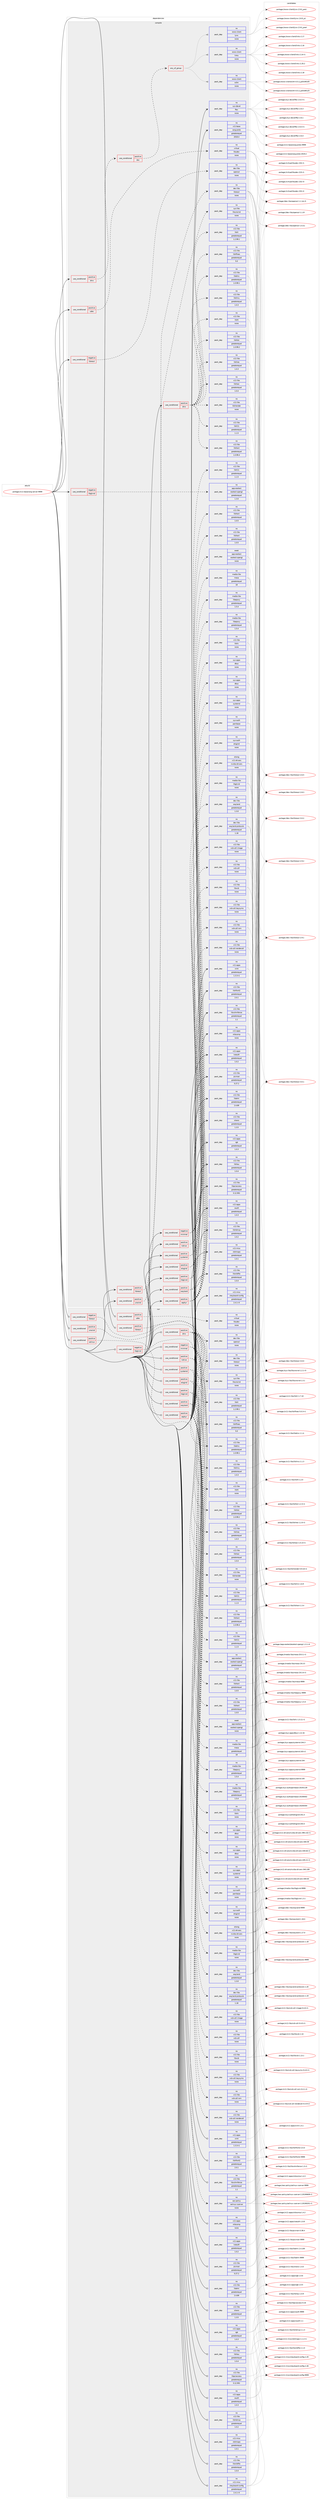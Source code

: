 digraph prolog {

# *************
# Graph options
# *************

newrank=true;
concentrate=true;
compound=true;
graph [rankdir=LR,fontname=Helvetica,fontsize=10,ranksep=1.5];#, ranksep=2.5, nodesep=0.2];
edge  [arrowhead=vee];
node  [fontname=Helvetica,fontsize=10];

# **********
# The ebuild
# **********

subgraph cluster_leftcol {
color=gray;
rank=same;
label=<<i>ebuild</i>>;
id [label="portage://x11-base/xorg-server-9999", color=red, width=4, href="../x11-base/xorg-server-9999.svg"];
}

# ****************
# The dependencies
# ****************

subgraph cluster_midcol {
color=gray;
label=<<i>dependencies</i>>;
subgraph cluster_compile {
fillcolor="#eeeeee";
style=filled;
label=<<i>compile</i>>;
subgraph cond1601 {
dependency13299 [label=<<TABLE BORDER="0" CELLBORDER="1" CELLSPACING="0" CELLPADDING="4"><TR><TD ROWSPAN="3" CELLPADDING="10">use_conditional</TD></TR><TR><TD>negative</TD></TR><TR><TD>libglvnd</TD></TR></TABLE>>, shape=none, color=red];
subgraph pack11481 {
dependency13300 [label=<<TABLE BORDER="0" CELLBORDER="1" CELLSPACING="0" CELLPADDING="4" WIDTH="220"><TR><TD ROWSPAN="6" CELLPADDING="30">pack_dep</TD></TR><TR><TD WIDTH="110">no</TD></TR><TR><TD>app-eselect</TD></TR><TR><TD>eselect-opengl</TD></TR><TR><TD>greaterequal</TD></TR><TR><TD>1.3.0</TD></TR></TABLE>>, shape=none, color=blue];
}
dependency13299:e -> dependency13300:w [weight=20,style="dashed",arrowhead="vee"];
}
id:e -> dependency13299:w [weight=20,style="solid",arrowhead="vee"];
subgraph cond1602 {
dependency13301 [label=<<TABLE BORDER="0" CELLBORDER="1" CELLSPACING="0" CELLPADDING="4"><TR><TD ROWSPAN="3" CELLPADDING="10">use_conditional</TD></TR><TR><TD>negative</TD></TR><TR><TD>libressl</TD></TR></TABLE>>, shape=none, color=red];
subgraph pack11482 {
dependency13302 [label=<<TABLE BORDER="0" CELLBORDER="1" CELLSPACING="0" CELLPADDING="4" WIDTH="220"><TR><TD ROWSPAN="6" CELLPADDING="30">pack_dep</TD></TR><TR><TD WIDTH="110">no</TD></TR><TR><TD>dev-libs</TD></TR><TR><TD>openssl</TD></TR><TR><TD>none</TD></TR><TR><TD></TD></TR></TABLE>>, shape=none, color=blue];
}
dependency13301:e -> dependency13302:w [weight=20,style="dashed",arrowhead="vee"];
}
id:e -> dependency13301:w [weight=20,style="solid",arrowhead="vee"];
subgraph cond1603 {
dependency13303 [label=<<TABLE BORDER="0" CELLBORDER="1" CELLSPACING="0" CELLPADDING="4"><TR><TD ROWSPAN="3" CELLPADDING="10">use_conditional</TD></TR><TR><TD>negative</TD></TR><TR><TD>minimal</TD></TR></TABLE>>, shape=none, color=red];
subgraph pack11483 {
dependency13304 [label=<<TABLE BORDER="0" CELLBORDER="1" CELLSPACING="0" CELLPADDING="4" WIDTH="220"><TR><TD ROWSPAN="6" CELLPADDING="30">pack_dep</TD></TR><TR><TD WIDTH="110">no</TD></TR><TR><TD>x11-libs</TD></TR><TR><TD>libX11</TD></TR><TR><TD>greaterequal</TD></TR><TR><TD>1.1.5</TD></TR></TABLE>>, shape=none, color=blue];
}
dependency13303:e -> dependency13304:w [weight=20,style="dashed",arrowhead="vee"];
subgraph pack11484 {
dependency13305 [label=<<TABLE BORDER="0" CELLBORDER="1" CELLSPACING="0" CELLPADDING="4" WIDTH="220"><TR><TD ROWSPAN="6" CELLPADDING="30">pack_dep</TD></TR><TR><TD WIDTH="110">no</TD></TR><TR><TD>x11-libs</TD></TR><TR><TD>libXext</TD></TR><TR><TD>greaterequal</TD></TR><TR><TD>1.0.5</TD></TR></TABLE>>, shape=none, color=blue];
}
dependency13303:e -> dependency13305:w [weight=20,style="dashed",arrowhead="vee"];
subgraph pack11485 {
dependency13306 [label=<<TABLE BORDER="0" CELLBORDER="1" CELLSPACING="0" CELLPADDING="4" WIDTH="220"><TR><TD ROWSPAN="6" CELLPADDING="30">pack_dep</TD></TR><TR><TD WIDTH="110">no</TD></TR><TR><TD>media-libs</TD></TR><TR><TD>mesa</TD></TR><TR><TD>greaterequal</TD></TR><TR><TD>18</TD></TR></TABLE>>, shape=none, color=blue];
}
dependency13303:e -> dependency13306:w [weight=20,style="dashed",arrowhead="vee"];
subgraph pack11486 {
dependency13307 [label=<<TABLE BORDER="0" CELLBORDER="1" CELLSPACING="0" CELLPADDING="4" WIDTH="220"><TR><TD ROWSPAN="6" CELLPADDING="30">pack_dep</TD></TR><TR><TD WIDTH="110">no</TD></TR><TR><TD>media-libs</TD></TR><TR><TD>libepoxy</TD></TR><TR><TD>greaterequal</TD></TR><TR><TD>1.5.4</TD></TR></TABLE>>, shape=none, color=blue];
}
dependency13303:e -> dependency13307:w [weight=20,style="dashed",arrowhead="vee"];
}
id:e -> dependency13303:w [weight=20,style="solid",arrowhead="vee"];
subgraph cond1604 {
dependency13308 [label=<<TABLE BORDER="0" CELLBORDER="1" CELLSPACING="0" CELLPADDING="4"><TR><TD ROWSPAN="3" CELLPADDING="10">use_conditional</TD></TR><TR><TD>positive</TD></TR><TR><TD>dmx</TD></TR></TABLE>>, shape=none, color=red];
subgraph cond1605 {
dependency13309 [label=<<TABLE BORDER="0" CELLBORDER="1" CELLSPACING="0" CELLPADDING="4"><TR><TD ROWSPAN="3" CELLPADDING="10">use_conditional</TD></TR><TR><TD>positive</TD></TR><TR><TD>doc</TD></TR></TABLE>>, shape=none, color=red];
subgraph any217 {
dependency13310 [label=<<TABLE BORDER="0" CELLBORDER="1" CELLSPACING="0" CELLPADDING="4"><TR><TD CELLPADDING="10">any_of_group</TD></TR></TABLE>>, shape=none, color=red];subgraph pack11487 {
dependency13311 [label=<<TABLE BORDER="0" CELLBORDER="1" CELLSPACING="0" CELLPADDING="4" WIDTH="220"><TR><TD ROWSPAN="6" CELLPADDING="30">pack_dep</TD></TR><TR><TD WIDTH="110">no</TD></TR><TR><TD>www-client</TD></TR><TR><TD>links</TD></TR><TR><TD>none</TD></TR><TR><TD></TD></TR></TABLE>>, shape=none, color=blue];
}
dependency13310:e -> dependency13311:w [weight=20,style="dotted",arrowhead="oinv"];
subgraph pack11488 {
dependency13312 [label=<<TABLE BORDER="0" CELLBORDER="1" CELLSPACING="0" CELLPADDING="4" WIDTH="220"><TR><TD ROWSPAN="6" CELLPADDING="30">pack_dep</TD></TR><TR><TD WIDTH="110">no</TD></TR><TR><TD>www-client</TD></TR><TR><TD>lynx</TD></TR><TR><TD>none</TD></TR><TR><TD></TD></TR></TABLE>>, shape=none, color=blue];
}
dependency13310:e -> dependency13312:w [weight=20,style="dotted",arrowhead="oinv"];
subgraph pack11489 {
dependency13313 [label=<<TABLE BORDER="0" CELLBORDER="1" CELLSPACING="0" CELLPADDING="4" WIDTH="220"><TR><TD ROWSPAN="6" CELLPADDING="30">pack_dep</TD></TR><TR><TD WIDTH="110">no</TD></TR><TR><TD>www-client</TD></TR><TR><TD>w3m</TD></TR><TR><TD>none</TD></TR><TR><TD></TD></TR></TABLE>>, shape=none, color=blue];
}
dependency13310:e -> dependency13313:w [weight=20,style="dotted",arrowhead="oinv"];
}
dependency13309:e -> dependency13310:w [weight=20,style="dashed",arrowhead="vee"];
}
dependency13308:e -> dependency13309:w [weight=20,style="dashed",arrowhead="vee"];
}
id:e -> dependency13308:w [weight=20,style="solid",arrowhead="vee"];
subgraph cond1606 {
dependency13314 [label=<<TABLE BORDER="0" CELLBORDER="1" CELLSPACING="0" CELLPADDING="4"><TR><TD ROWSPAN="3" CELLPADDING="10">use_conditional</TD></TR><TR><TD>positive</TD></TR><TR><TD>dmx</TD></TR></TABLE>>, shape=none, color=red];
subgraph pack11490 {
dependency13315 [label=<<TABLE BORDER="0" CELLBORDER="1" CELLSPACING="0" CELLPADDING="4" WIDTH="220"><TR><TD ROWSPAN="6" CELLPADDING="30">pack_dep</TD></TR><TR><TD WIDTH="110">no</TD></TR><TR><TD>x11-libs</TD></TR><TR><TD>libXt</TD></TR><TR><TD>none</TD></TR><TR><TD></TD></TR></TABLE>>, shape=none, color=blue];
}
dependency13314:e -> dependency13315:w [weight=20,style="dashed",arrowhead="vee"];
subgraph pack11491 {
dependency13316 [label=<<TABLE BORDER="0" CELLBORDER="1" CELLSPACING="0" CELLPADDING="4" WIDTH="220"><TR><TD ROWSPAN="6" CELLPADDING="30">pack_dep</TD></TR><TR><TD WIDTH="110">no</TD></TR><TR><TD>x11-libs</TD></TR><TR><TD>libdmx</TD></TR><TR><TD>greaterequal</TD></TR><TR><TD>1.0.99.1</TD></TR></TABLE>>, shape=none, color=blue];
}
dependency13314:e -> dependency13316:w [weight=20,style="dashed",arrowhead="vee"];
subgraph pack11492 {
dependency13317 [label=<<TABLE BORDER="0" CELLBORDER="1" CELLSPACING="0" CELLPADDING="4" WIDTH="220"><TR><TD ROWSPAN="6" CELLPADDING="30">pack_dep</TD></TR><TR><TD WIDTH="110">no</TD></TR><TR><TD>x11-libs</TD></TR><TR><TD>libX11</TD></TR><TR><TD>greaterequal</TD></TR><TR><TD>1.1.5</TD></TR></TABLE>>, shape=none, color=blue];
}
dependency13314:e -> dependency13317:w [weight=20,style="dashed",arrowhead="vee"];
subgraph pack11493 {
dependency13318 [label=<<TABLE BORDER="0" CELLBORDER="1" CELLSPACING="0" CELLPADDING="4" WIDTH="220"><TR><TD ROWSPAN="6" CELLPADDING="30">pack_dep</TD></TR><TR><TD WIDTH="110">no</TD></TR><TR><TD>x11-libs</TD></TR><TR><TD>libXaw</TD></TR><TR><TD>greaterequal</TD></TR><TR><TD>1.0.4</TD></TR></TABLE>>, shape=none, color=blue];
}
dependency13314:e -> dependency13318:w [weight=20,style="dashed",arrowhead="vee"];
subgraph pack11494 {
dependency13319 [label=<<TABLE BORDER="0" CELLBORDER="1" CELLSPACING="0" CELLPADDING="4" WIDTH="220"><TR><TD ROWSPAN="6" CELLPADDING="30">pack_dep</TD></TR><TR><TD WIDTH="110">no</TD></TR><TR><TD>x11-libs</TD></TR><TR><TD>libXext</TD></TR><TR><TD>greaterequal</TD></TR><TR><TD>1.0.99.4</TD></TR></TABLE>>, shape=none, color=blue];
}
dependency13314:e -> dependency13319:w [weight=20,style="dashed",arrowhead="vee"];
subgraph pack11495 {
dependency13320 [label=<<TABLE BORDER="0" CELLBORDER="1" CELLSPACING="0" CELLPADDING="4" WIDTH="220"><TR><TD ROWSPAN="6" CELLPADDING="30">pack_dep</TD></TR><TR><TD WIDTH="110">no</TD></TR><TR><TD>x11-libs</TD></TR><TR><TD>libXfixes</TD></TR><TR><TD>greaterequal</TD></TR><TR><TD>5.0</TD></TR></TABLE>>, shape=none, color=blue];
}
dependency13314:e -> dependency13320:w [weight=20,style="dashed",arrowhead="vee"];
subgraph pack11496 {
dependency13321 [label=<<TABLE BORDER="0" CELLBORDER="1" CELLSPACING="0" CELLPADDING="4" WIDTH="220"><TR><TD ROWSPAN="6" CELLPADDING="30">pack_dep</TD></TR><TR><TD WIDTH="110">no</TD></TR><TR><TD>x11-libs</TD></TR><TR><TD>libXi</TD></TR><TR><TD>greaterequal</TD></TR><TR><TD>1.2.99.1</TD></TR></TABLE>>, shape=none, color=blue];
}
dependency13314:e -> dependency13321:w [weight=20,style="dashed",arrowhead="vee"];
subgraph pack11497 {
dependency13322 [label=<<TABLE BORDER="0" CELLBORDER="1" CELLSPACING="0" CELLPADDING="4" WIDTH="220"><TR><TD ROWSPAN="6" CELLPADDING="30">pack_dep</TD></TR><TR><TD WIDTH="110">no</TD></TR><TR><TD>x11-libs</TD></TR><TR><TD>libXmu</TD></TR><TR><TD>greaterequal</TD></TR><TR><TD>1.0.3</TD></TR></TABLE>>, shape=none, color=blue];
}
dependency13314:e -> dependency13322:w [weight=20,style="dashed",arrowhead="vee"];
subgraph pack11498 {
dependency13323 [label=<<TABLE BORDER="0" CELLBORDER="1" CELLSPACING="0" CELLPADDING="4" WIDTH="220"><TR><TD ROWSPAN="6" CELLPADDING="30">pack_dep</TD></TR><TR><TD WIDTH="110">no</TD></TR><TR><TD>x11-libs</TD></TR><TR><TD>libXrender</TD></TR><TR><TD>none</TD></TR><TR><TD></TD></TR></TABLE>>, shape=none, color=blue];
}
dependency13314:e -> dependency13323:w [weight=20,style="dashed",arrowhead="vee"];
subgraph pack11499 {
dependency13324 [label=<<TABLE BORDER="0" CELLBORDER="1" CELLSPACING="0" CELLPADDING="4" WIDTH="220"><TR><TD ROWSPAN="6" CELLPADDING="30">pack_dep</TD></TR><TR><TD WIDTH="110">no</TD></TR><TR><TD>x11-libs</TD></TR><TR><TD>libXres</TD></TR><TR><TD>greaterequal</TD></TR><TR><TD>1.0.3</TD></TR></TABLE>>, shape=none, color=blue];
}
dependency13314:e -> dependency13324:w [weight=20,style="dashed",arrowhead="vee"];
subgraph pack11500 {
dependency13325 [label=<<TABLE BORDER="0" CELLBORDER="1" CELLSPACING="0" CELLPADDING="4" WIDTH="220"><TR><TD ROWSPAN="6" CELLPADDING="30">pack_dep</TD></TR><TR><TD WIDTH="110">no</TD></TR><TR><TD>x11-libs</TD></TR><TR><TD>libXtst</TD></TR><TR><TD>greaterequal</TD></TR><TR><TD>1.0.99.2</TD></TR></TABLE>>, shape=none, color=blue];
}
dependency13314:e -> dependency13325:w [weight=20,style="dashed",arrowhead="vee"];
}
id:e -> dependency13314:w [weight=20,style="solid",arrowhead="vee"];
subgraph cond1607 {
dependency13326 [label=<<TABLE BORDER="0" CELLBORDER="1" CELLSPACING="0" CELLPADDING="4"><TR><TD ROWSPAN="3" CELLPADDING="10">use_conditional</TD></TR><TR><TD>positive</TD></TR><TR><TD>elogind</TD></TR></TABLE>>, shape=none, color=red];
subgraph pack11501 {
dependency13327 [label=<<TABLE BORDER="0" CELLBORDER="1" CELLSPACING="0" CELLPADDING="4" WIDTH="220"><TR><TD ROWSPAN="6" CELLPADDING="30">pack_dep</TD></TR><TR><TD WIDTH="110">no</TD></TR><TR><TD>sys-apps</TD></TR><TR><TD>dbus</TD></TR><TR><TD>none</TD></TR><TR><TD></TD></TR></TABLE>>, shape=none, color=blue];
}
dependency13326:e -> dependency13327:w [weight=20,style="dashed",arrowhead="vee"];
subgraph pack11502 {
dependency13328 [label=<<TABLE BORDER="0" CELLBORDER="1" CELLSPACING="0" CELLPADDING="4" WIDTH="220"><TR><TD ROWSPAN="6" CELLPADDING="30">pack_dep</TD></TR><TR><TD WIDTH="110">no</TD></TR><TR><TD>sys-auth</TD></TR><TR><TD>elogind</TD></TR><TR><TD>none</TD></TR><TR><TD></TD></TR></TABLE>>, shape=none, color=blue];
}
dependency13326:e -> dependency13328:w [weight=20,style="dashed",arrowhead="vee"];
subgraph pack11503 {
dependency13329 [label=<<TABLE BORDER="0" CELLBORDER="1" CELLSPACING="0" CELLPADDING="4" WIDTH="220"><TR><TD ROWSPAN="6" CELLPADDING="30">pack_dep</TD></TR><TR><TD WIDTH="110">no</TD></TR><TR><TD>sys-auth</TD></TR><TR><TD>pambase</TD></TR><TR><TD>none</TD></TR><TR><TD></TD></TR></TABLE>>, shape=none, color=blue];
}
dependency13326:e -> dependency13329:w [weight=20,style="dashed",arrowhead="vee"];
}
id:e -> dependency13326:w [weight=20,style="solid",arrowhead="vee"];
subgraph cond1608 {
dependency13330 [label=<<TABLE BORDER="0" CELLBORDER="1" CELLSPACING="0" CELLPADDING="4"><TR><TD ROWSPAN="3" CELLPADDING="10">use_conditional</TD></TR><TR><TD>positive</TD></TR><TR><TD>kdrive</TD></TR></TABLE>>, shape=none, color=red];
subgraph pack11504 {
dependency13331 [label=<<TABLE BORDER="0" CELLBORDER="1" CELLSPACING="0" CELLPADDING="4" WIDTH="220"><TR><TD ROWSPAN="6" CELLPADDING="30">pack_dep</TD></TR><TR><TD WIDTH="110">no</TD></TR><TR><TD>x11-libs</TD></TR><TR><TD>libXext</TD></TR><TR><TD>greaterequal</TD></TR><TR><TD>1.0.5</TD></TR></TABLE>>, shape=none, color=blue];
}
dependency13330:e -> dependency13331:w [weight=20,style="dashed",arrowhead="vee"];
subgraph pack11505 {
dependency13332 [label=<<TABLE BORDER="0" CELLBORDER="1" CELLSPACING="0" CELLPADDING="4" WIDTH="220"><TR><TD ROWSPAN="6" CELLPADDING="30">pack_dep</TD></TR><TR><TD WIDTH="110">no</TD></TR><TR><TD>x11-libs</TD></TR><TR><TD>libXv</TD></TR><TR><TD>none</TD></TR><TR><TD></TD></TR></TABLE>>, shape=none, color=blue];
}
dependency13330:e -> dependency13332:w [weight=20,style="dashed",arrowhead="vee"];
}
id:e -> dependency13330:w [weight=20,style="solid",arrowhead="vee"];
subgraph cond1609 {
dependency13333 [label=<<TABLE BORDER="0" CELLBORDER="1" CELLSPACING="0" CELLPADDING="4"><TR><TD ROWSPAN="3" CELLPADDING="10">use_conditional</TD></TR><TR><TD>positive</TD></TR><TR><TD>libglvnd</TD></TR></TABLE>>, shape=none, color=red];
subgraph pack11506 {
dependency13334 [label=<<TABLE BORDER="0" CELLBORDER="1" CELLSPACING="0" CELLPADDING="4" WIDTH="220"><TR><TD ROWSPAN="6" CELLPADDING="30">pack_dep</TD></TR><TR><TD WIDTH="110">no</TD></TR><TR><TD>media-libs</TD></TR><TR><TD>libglvnd</TD></TR><TR><TD>none</TD></TR><TR><TD></TD></TR></TABLE>>, shape=none, color=blue];
}
dependency13333:e -> dependency13334:w [weight=20,style="dashed",arrowhead="vee"];
subgraph pack11507 {
dependency13335 [label=<<TABLE BORDER="0" CELLBORDER="1" CELLSPACING="0" CELLPADDING="4" WIDTH="220"><TR><TD ROWSPAN="6" CELLPADDING="30">pack_dep</TD></TR><TR><TD WIDTH="110">weak</TD></TR><TR><TD>app-eselect</TD></TR><TR><TD>eselect-opengl</TD></TR><TR><TD>none</TD></TR><TR><TD></TD></TR></TABLE>>, shape=none, color=blue];
}
dependency13333:e -> dependency13335:w [weight=20,style="dashed",arrowhead="vee"];
subgraph pack11508 {
dependency13336 [label=<<TABLE BORDER="0" CELLBORDER="1" CELLSPACING="0" CELLPADDING="4" WIDTH="220"><TR><TD ROWSPAN="6" CELLPADDING="30">pack_dep</TD></TR><TR><TD WIDTH="110">strong</TD></TR><TR><TD>x11-drivers</TD></TR><TR><TD>nvidia-drivers</TD></TR><TR><TD>none</TD></TR><TR><TD></TD></TR></TABLE>>, shape=none, color=blue];
}
dependency13333:e -> dependency13336:w [weight=20,style="dashed",arrowhead="vee"];
}
id:e -> dependency13333:w [weight=20,style="solid",arrowhead="vee"];
subgraph cond1610 {
dependency13337 [label=<<TABLE BORDER="0" CELLBORDER="1" CELLSPACING="0" CELLPADDING="4"><TR><TD ROWSPAN="3" CELLPADDING="10">use_conditional</TD></TR><TR><TD>positive</TD></TR><TR><TD>libressl</TD></TR></TABLE>>, shape=none, color=red];
subgraph pack11509 {
dependency13338 [label=<<TABLE BORDER="0" CELLBORDER="1" CELLSPACING="0" CELLPADDING="4" WIDTH="220"><TR><TD ROWSPAN="6" CELLPADDING="30">pack_dep</TD></TR><TR><TD WIDTH="110">no</TD></TR><TR><TD>dev-libs</TD></TR><TR><TD>libressl</TD></TR><TR><TD>none</TD></TR><TR><TD></TD></TR></TABLE>>, shape=none, color=blue];
}
dependency13337:e -> dependency13338:w [weight=20,style="dashed",arrowhead="vee"];
}
id:e -> dependency13337:w [weight=20,style="solid",arrowhead="vee"];
subgraph cond1611 {
dependency13339 [label=<<TABLE BORDER="0" CELLBORDER="1" CELLSPACING="0" CELLPADDING="4"><TR><TD ROWSPAN="3" CELLPADDING="10">use_conditional</TD></TR><TR><TD>positive</TD></TR><TR><TD>systemd</TD></TR></TABLE>>, shape=none, color=red];
subgraph pack11510 {
dependency13340 [label=<<TABLE BORDER="0" CELLBORDER="1" CELLSPACING="0" CELLPADDING="4" WIDTH="220"><TR><TD ROWSPAN="6" CELLPADDING="30">pack_dep</TD></TR><TR><TD WIDTH="110">no</TD></TR><TR><TD>sys-apps</TD></TR><TR><TD>dbus</TD></TR><TR><TD>none</TD></TR><TR><TD></TD></TR></TABLE>>, shape=none, color=blue];
}
dependency13339:e -> dependency13340:w [weight=20,style="dashed",arrowhead="vee"];
subgraph pack11511 {
dependency13341 [label=<<TABLE BORDER="0" CELLBORDER="1" CELLSPACING="0" CELLPADDING="4" WIDTH="220"><TR><TD ROWSPAN="6" CELLPADDING="30">pack_dep</TD></TR><TR><TD WIDTH="110">no</TD></TR><TR><TD>sys-apps</TD></TR><TR><TD>systemd</TD></TR><TR><TD>none</TD></TR><TR><TD></TD></TR></TABLE>>, shape=none, color=blue];
}
dependency13339:e -> dependency13341:w [weight=20,style="dashed",arrowhead="vee"];
}
id:e -> dependency13339:w [weight=20,style="solid",arrowhead="vee"];
subgraph cond1612 {
dependency13342 [label=<<TABLE BORDER="0" CELLBORDER="1" CELLSPACING="0" CELLPADDING="4"><TR><TD ROWSPAN="3" CELLPADDING="10">use_conditional</TD></TR><TR><TD>positive</TD></TR><TR><TD>udev</TD></TR></TABLE>>, shape=none, color=red];
subgraph pack11512 {
dependency13343 [label=<<TABLE BORDER="0" CELLBORDER="1" CELLSPACING="0" CELLPADDING="4" WIDTH="220"><TR><TD ROWSPAN="6" CELLPADDING="30">pack_dep</TD></TR><TR><TD WIDTH="110">no</TD></TR><TR><TD>virtual</TD></TR><TR><TD>libudev</TD></TR><TR><TD>none</TD></TR><TR><TD></TD></TR></TABLE>>, shape=none, color=blue];
}
dependency13342:e -> dependency13343:w [weight=20,style="dashed",arrowhead="vee"];
}
id:e -> dependency13342:w [weight=20,style="solid",arrowhead="vee"];
subgraph cond1613 {
dependency13344 [label=<<TABLE BORDER="0" CELLBORDER="1" CELLSPACING="0" CELLPADDING="4"><TR><TD ROWSPAN="3" CELLPADDING="10">use_conditional</TD></TR><TR><TD>positive</TD></TR><TR><TD>unwind</TD></TR></TABLE>>, shape=none, color=red];
subgraph pack11513 {
dependency13345 [label=<<TABLE BORDER="0" CELLBORDER="1" CELLSPACING="0" CELLPADDING="4" WIDTH="220"><TR><TD ROWSPAN="6" CELLPADDING="30">pack_dep</TD></TR><TR><TD WIDTH="110">no</TD></TR><TR><TD>sys-libs</TD></TR><TR><TD>libunwind</TD></TR><TR><TD>none</TD></TR><TR><TD></TD></TR></TABLE>>, shape=none, color=blue];
}
dependency13344:e -> dependency13345:w [weight=20,style="dashed",arrowhead="vee"];
}
id:e -> dependency13344:w [weight=20,style="solid",arrowhead="vee"];
subgraph cond1614 {
dependency13346 [label=<<TABLE BORDER="0" CELLBORDER="1" CELLSPACING="0" CELLPADDING="4"><TR><TD ROWSPAN="3" CELLPADDING="10">use_conditional</TD></TR><TR><TD>positive</TD></TR><TR><TD>wayland</TD></TR></TABLE>>, shape=none, color=red];
subgraph pack11514 {
dependency13347 [label=<<TABLE BORDER="0" CELLBORDER="1" CELLSPACING="0" CELLPADDING="4" WIDTH="220"><TR><TD ROWSPAN="6" CELLPADDING="30">pack_dep</TD></TR><TR><TD WIDTH="110">no</TD></TR><TR><TD>dev-libs</TD></TR><TR><TD>wayland</TD></TR><TR><TD>greaterequal</TD></TR><TR><TD>1.3.0</TD></TR></TABLE>>, shape=none, color=blue];
}
dependency13346:e -> dependency13347:w [weight=20,style="dashed",arrowhead="vee"];
subgraph pack11515 {
dependency13348 [label=<<TABLE BORDER="0" CELLBORDER="1" CELLSPACING="0" CELLPADDING="4" WIDTH="220"><TR><TD ROWSPAN="6" CELLPADDING="30">pack_dep</TD></TR><TR><TD WIDTH="110">no</TD></TR><TR><TD>media-libs</TD></TR><TR><TD>libepoxy</TD></TR><TR><TD>greaterequal</TD></TR><TR><TD>1.5.4</TD></TR></TABLE>>, shape=none, color=blue];
}
dependency13346:e -> dependency13348:w [weight=20,style="dashed",arrowhead="vee"];
subgraph pack11516 {
dependency13349 [label=<<TABLE BORDER="0" CELLBORDER="1" CELLSPACING="0" CELLPADDING="4" WIDTH="220"><TR><TD ROWSPAN="6" CELLPADDING="30">pack_dep</TD></TR><TR><TD WIDTH="110">no</TD></TR><TR><TD>dev-libs</TD></TR><TR><TD>wayland-protocols</TD></TR><TR><TD>greaterequal</TD></TR><TR><TD>1.18</TD></TR></TABLE>>, shape=none, color=blue];
}
dependency13346:e -> dependency13349:w [weight=20,style="dashed",arrowhead="vee"];
}
id:e -> dependency13346:w [weight=20,style="solid",arrowhead="vee"];
subgraph cond1615 {
dependency13350 [label=<<TABLE BORDER="0" CELLBORDER="1" CELLSPACING="0" CELLPADDING="4"><TR><TD ROWSPAN="3" CELLPADDING="10">use_conditional</TD></TR><TR><TD>positive</TD></TR><TR><TD>xephyr</TD></TR></TABLE>>, shape=none, color=red];
subgraph pack11517 {
dependency13351 [label=<<TABLE BORDER="0" CELLBORDER="1" CELLSPACING="0" CELLPADDING="4" WIDTH="220"><TR><TD ROWSPAN="6" CELLPADDING="30">pack_dep</TD></TR><TR><TD WIDTH="110">no</TD></TR><TR><TD>x11-libs</TD></TR><TR><TD>libxcb</TD></TR><TR><TD>none</TD></TR><TR><TD></TD></TR></TABLE>>, shape=none, color=blue];
}
dependency13350:e -> dependency13351:w [weight=20,style="dashed",arrowhead="vee"];
subgraph pack11518 {
dependency13352 [label=<<TABLE BORDER="0" CELLBORDER="1" CELLSPACING="0" CELLPADDING="4" WIDTH="220"><TR><TD ROWSPAN="6" CELLPADDING="30">pack_dep</TD></TR><TR><TD WIDTH="110">no</TD></TR><TR><TD>x11-libs</TD></TR><TR><TD>xcb-util</TD></TR><TR><TD>none</TD></TR><TR><TD></TD></TR></TABLE>>, shape=none, color=blue];
}
dependency13350:e -> dependency13352:w [weight=20,style="dashed",arrowhead="vee"];
subgraph pack11519 {
dependency13353 [label=<<TABLE BORDER="0" CELLBORDER="1" CELLSPACING="0" CELLPADDING="4" WIDTH="220"><TR><TD ROWSPAN="6" CELLPADDING="30">pack_dep</TD></TR><TR><TD WIDTH="110">no</TD></TR><TR><TD>x11-libs</TD></TR><TR><TD>xcb-util-image</TD></TR><TR><TD>none</TD></TR><TR><TD></TD></TR></TABLE>>, shape=none, color=blue];
}
dependency13350:e -> dependency13353:w [weight=20,style="dashed",arrowhead="vee"];
subgraph pack11520 {
dependency13354 [label=<<TABLE BORDER="0" CELLBORDER="1" CELLSPACING="0" CELLPADDING="4" WIDTH="220"><TR><TD ROWSPAN="6" CELLPADDING="30">pack_dep</TD></TR><TR><TD WIDTH="110">no</TD></TR><TR><TD>x11-libs</TD></TR><TR><TD>xcb-util-keysyms</TD></TR><TR><TD>none</TD></TR><TR><TD></TD></TR></TABLE>>, shape=none, color=blue];
}
dependency13350:e -> dependency13354:w [weight=20,style="dashed",arrowhead="vee"];
subgraph pack11521 {
dependency13355 [label=<<TABLE BORDER="0" CELLBORDER="1" CELLSPACING="0" CELLPADDING="4" WIDTH="220"><TR><TD ROWSPAN="6" CELLPADDING="30">pack_dep</TD></TR><TR><TD WIDTH="110">no</TD></TR><TR><TD>x11-libs</TD></TR><TR><TD>xcb-util-renderutil</TD></TR><TR><TD>none</TD></TR><TR><TD></TD></TR></TABLE>>, shape=none, color=blue];
}
dependency13350:e -> dependency13355:w [weight=20,style="dashed",arrowhead="vee"];
subgraph pack11522 {
dependency13356 [label=<<TABLE BORDER="0" CELLBORDER="1" CELLSPACING="0" CELLPADDING="4" WIDTH="220"><TR><TD ROWSPAN="6" CELLPADDING="30">pack_dep</TD></TR><TR><TD WIDTH="110">no</TD></TR><TR><TD>x11-libs</TD></TR><TR><TD>xcb-util-wm</TD></TR><TR><TD>none</TD></TR><TR><TD></TD></TR></TABLE>>, shape=none, color=blue];
}
dependency13350:e -> dependency13356:w [weight=20,style="dashed",arrowhead="vee"];
}
id:e -> dependency13350:w [weight=20,style="solid",arrowhead="vee"];
subgraph pack11523 {
dependency13357 [label=<<TABLE BORDER="0" CELLBORDER="1" CELLSPACING="0" CELLPADDING="4" WIDTH="220"><TR><TD ROWSPAN="6" CELLPADDING="30">pack_dep</TD></TR><TR><TD WIDTH="110">no</TD></TR><TR><TD>sys-devel</TD></TR><TR><TD>flex</TD></TR><TR><TD>none</TD></TR><TR><TD></TD></TR></TABLE>>, shape=none, color=blue];
}
id:e -> dependency13357:w [weight=20,style="solid",arrowhead="vee"];
subgraph pack11524 {
dependency13358 [label=<<TABLE BORDER="0" CELLBORDER="1" CELLSPACING="0" CELLPADDING="4" WIDTH="220"><TR><TD ROWSPAN="6" CELLPADDING="30">pack_dep</TD></TR><TR><TD WIDTH="110">no</TD></TR><TR><TD>x11-apps</TD></TR><TR><TD>iceauth</TD></TR><TR><TD>greaterequal</TD></TR><TR><TD>1.0.2</TD></TR></TABLE>>, shape=none, color=blue];
}
id:e -> dependency13358:w [weight=20,style="solid",arrowhead="vee"];
subgraph pack11525 {
dependency13359 [label=<<TABLE BORDER="0" CELLBORDER="1" CELLSPACING="0" CELLPADDING="4" WIDTH="220"><TR><TD ROWSPAN="6" CELLPADDING="30">pack_dep</TD></TR><TR><TD WIDTH="110">no</TD></TR><TR><TD>x11-apps</TD></TR><TR><TD>rgb</TD></TR><TR><TD>greaterequal</TD></TR><TR><TD>1.0.3</TD></TR></TABLE>>, shape=none, color=blue];
}
id:e -> dependency13359:w [weight=20,style="solid",arrowhead="vee"];
subgraph pack11526 {
dependency13360 [label=<<TABLE BORDER="0" CELLBORDER="1" CELLSPACING="0" CELLPADDING="4" WIDTH="220"><TR><TD ROWSPAN="6" CELLPADDING="30">pack_dep</TD></TR><TR><TD WIDTH="110">no</TD></TR><TR><TD>x11-apps</TD></TR><TR><TD>xauth</TD></TR><TR><TD>greaterequal</TD></TR><TR><TD>1.0.3</TD></TR></TABLE>>, shape=none, color=blue];
}
id:e -> dependency13360:w [weight=20,style="solid",arrowhead="vee"];
subgraph pack11527 {
dependency13361 [label=<<TABLE BORDER="0" CELLBORDER="1" CELLSPACING="0" CELLPADDING="4" WIDTH="220"><TR><TD ROWSPAN="6" CELLPADDING="30">pack_dep</TD></TR><TR><TD WIDTH="110">no</TD></TR><TR><TD>x11-apps</TD></TR><TR><TD>xinit</TD></TR><TR><TD>greaterequal</TD></TR><TR><TD>1.3.3-r1</TD></TR></TABLE>>, shape=none, color=blue];
}
id:e -> dependency13361:w [weight=20,style="solid",arrowhead="vee"];
subgraph pack11528 {
dependency13362 [label=<<TABLE BORDER="0" CELLBORDER="1" CELLSPACING="0" CELLPADDING="4" WIDTH="220"><TR><TD ROWSPAN="6" CELLPADDING="30">pack_dep</TD></TR><TR><TD WIDTH="110">no</TD></TR><TR><TD>x11-apps</TD></TR><TR><TD>xkbcomp</TD></TR><TR><TD>none</TD></TR><TR><TD></TD></TR></TABLE>>, shape=none, color=blue];
}
id:e -> dependency13362:w [weight=20,style="solid",arrowhead="vee"];
subgraph pack11529 {
dependency13363 [label=<<TABLE BORDER="0" CELLBORDER="1" CELLSPACING="0" CELLPADDING="4" WIDTH="220"><TR><TD ROWSPAN="6" CELLPADDING="30">pack_dep</TD></TR><TR><TD WIDTH="110">no</TD></TR><TR><TD>x11-base</TD></TR><TR><TD>xorg-proto</TD></TR><TR><TD>greaterequal</TD></TR><TR><TD>2018.4</TD></TR></TABLE>>, shape=none, color=blue];
}
id:e -> dependency13363:w [weight=20,style="solid",arrowhead="vee"];
subgraph pack11530 {
dependency13364 [label=<<TABLE BORDER="0" CELLBORDER="1" CELLSPACING="0" CELLPADDING="4" WIDTH="220"><TR><TD ROWSPAN="6" CELLPADDING="30">pack_dep</TD></TR><TR><TD WIDTH="110">no</TD></TR><TR><TD>x11-libs</TD></TR><TR><TD>libXau</TD></TR><TR><TD>greaterequal</TD></TR><TR><TD>1.0.4</TD></TR></TABLE>>, shape=none, color=blue];
}
id:e -> dependency13364:w [weight=20,style="solid",arrowhead="vee"];
subgraph pack11531 {
dependency13365 [label=<<TABLE BORDER="0" CELLBORDER="1" CELLSPACING="0" CELLPADDING="4" WIDTH="220"><TR><TD ROWSPAN="6" CELLPADDING="30">pack_dep</TD></TR><TR><TD WIDTH="110">no</TD></TR><TR><TD>x11-libs</TD></TR><TR><TD>libXdmcp</TD></TR><TR><TD>greaterequal</TD></TR><TR><TD>1.0.2</TD></TR></TABLE>>, shape=none, color=blue];
}
id:e -> dependency13365:w [weight=20,style="solid",arrowhead="vee"];
subgraph pack11532 {
dependency13366 [label=<<TABLE BORDER="0" CELLBORDER="1" CELLSPACING="0" CELLPADDING="4" WIDTH="220"><TR><TD ROWSPAN="6" CELLPADDING="30">pack_dep</TD></TR><TR><TD WIDTH="110">no</TD></TR><TR><TD>x11-libs</TD></TR><TR><TD>libXfont2</TD></TR><TR><TD>greaterequal</TD></TR><TR><TD>2.0.1</TD></TR></TABLE>>, shape=none, color=blue];
}
id:e -> dependency13366:w [weight=20,style="solid",arrowhead="vee"];
subgraph pack11533 {
dependency13367 [label=<<TABLE BORDER="0" CELLBORDER="1" CELLSPACING="0" CELLPADDING="4" WIDTH="220"><TR><TD ROWSPAN="6" CELLPADDING="30">pack_dep</TD></TR><TR><TD WIDTH="110">no</TD></TR><TR><TD>x11-libs</TD></TR><TR><TD>libdrm</TD></TR><TR><TD>greaterequal</TD></TR><TR><TD>2.4.89</TD></TR></TABLE>>, shape=none, color=blue];
}
id:e -> dependency13367:w [weight=20,style="solid",arrowhead="vee"];
subgraph pack11534 {
dependency13368 [label=<<TABLE BORDER="0" CELLBORDER="1" CELLSPACING="0" CELLPADDING="4" WIDTH="220"><TR><TD ROWSPAN="6" CELLPADDING="30">pack_dep</TD></TR><TR><TD WIDTH="110">no</TD></TR><TR><TD>x11-libs</TD></TR><TR><TD>libpciaccess</TD></TR><TR><TD>greaterequal</TD></TR><TR><TD>0.12.901</TD></TR></TABLE>>, shape=none, color=blue];
}
id:e -> dependency13368:w [weight=20,style="solid",arrowhead="vee"];
subgraph pack11535 {
dependency13369 [label=<<TABLE BORDER="0" CELLBORDER="1" CELLSPACING="0" CELLPADDING="4" WIDTH="220"><TR><TD ROWSPAN="6" CELLPADDING="30">pack_dep</TD></TR><TR><TD WIDTH="110">no</TD></TR><TR><TD>x11-libs</TD></TR><TR><TD>libxkbfile</TD></TR><TR><TD>greaterequal</TD></TR><TR><TD>1.0.4</TD></TR></TABLE>>, shape=none, color=blue];
}
id:e -> dependency13369:w [weight=20,style="solid",arrowhead="vee"];
subgraph pack11536 {
dependency13370 [label=<<TABLE BORDER="0" CELLBORDER="1" CELLSPACING="0" CELLPADDING="4" WIDTH="220"><TR><TD ROWSPAN="6" CELLPADDING="30">pack_dep</TD></TR><TR><TD WIDTH="110">no</TD></TR><TR><TD>x11-libs</TD></TR><TR><TD>libxshmfence</TD></TR><TR><TD>greaterequal</TD></TR><TR><TD>1.1</TD></TR></TABLE>>, shape=none, color=blue];
}
id:e -> dependency13370:w [weight=20,style="solid",arrowhead="vee"];
subgraph pack11537 {
dependency13371 [label=<<TABLE BORDER="0" CELLBORDER="1" CELLSPACING="0" CELLPADDING="4" WIDTH="220"><TR><TD ROWSPAN="6" CELLPADDING="30">pack_dep</TD></TR><TR><TD WIDTH="110">no</TD></TR><TR><TD>x11-libs</TD></TR><TR><TD>pixman</TD></TR><TR><TD>greaterequal</TD></TR><TR><TD>0.27.2</TD></TR></TABLE>>, shape=none, color=blue];
}
id:e -> dependency13371:w [weight=20,style="solid",arrowhead="vee"];
subgraph pack11538 {
dependency13372 [label=<<TABLE BORDER="0" CELLBORDER="1" CELLSPACING="0" CELLPADDING="4" WIDTH="220"><TR><TD ROWSPAN="6" CELLPADDING="30">pack_dep</TD></TR><TR><TD WIDTH="110">no</TD></TR><TR><TD>x11-libs</TD></TR><TR><TD>xtrans</TD></TR><TR><TD>greaterequal</TD></TR><TR><TD>1.3.5</TD></TR></TABLE>>, shape=none, color=blue];
}
id:e -> dependency13372:w [weight=20,style="solid",arrowhead="vee"];
subgraph pack11539 {
dependency13373 [label=<<TABLE BORDER="0" CELLBORDER="1" CELLSPACING="0" CELLPADDING="4" WIDTH="220"><TR><TD ROWSPAN="6" CELLPADDING="30">pack_dep</TD></TR><TR><TD WIDTH="110">no</TD></TR><TR><TD>x11-misc</TD></TR><TR><TD>xbitmaps</TD></TR><TR><TD>greaterequal</TD></TR><TR><TD>1.0.1</TD></TR></TABLE>>, shape=none, color=blue];
}
id:e -> dependency13373:w [weight=20,style="solid",arrowhead="vee"];
subgraph pack11540 {
dependency13374 [label=<<TABLE BORDER="0" CELLBORDER="1" CELLSPACING="0" CELLPADDING="4" WIDTH="220"><TR><TD ROWSPAN="6" CELLPADDING="30">pack_dep</TD></TR><TR><TD WIDTH="110">no</TD></TR><TR><TD>x11-misc</TD></TR><TR><TD>xkeyboard-config</TD></TR><TR><TD>greaterequal</TD></TR><TR><TD>2.4.1-r3</TD></TR></TABLE>>, shape=none, color=blue];
}
id:e -> dependency13374:w [weight=20,style="solid",arrowhead="vee"];
}
subgraph cluster_compileandrun {
fillcolor="#eeeeee";
style=filled;
label=<<i>compile and run</i>>;
}
subgraph cluster_run {
fillcolor="#eeeeee";
style=filled;
label=<<i>run</i>>;
subgraph cond1616 {
dependency13375 [label=<<TABLE BORDER="0" CELLBORDER="1" CELLSPACING="0" CELLPADDING="4"><TR><TD ROWSPAN="3" CELLPADDING="10">use_conditional</TD></TR><TR><TD>negative</TD></TR><TR><TD>libglvnd</TD></TR></TABLE>>, shape=none, color=red];
subgraph pack11541 {
dependency13376 [label=<<TABLE BORDER="0" CELLBORDER="1" CELLSPACING="0" CELLPADDING="4" WIDTH="220"><TR><TD ROWSPAN="6" CELLPADDING="30">pack_dep</TD></TR><TR><TD WIDTH="110">no</TD></TR><TR><TD>app-eselect</TD></TR><TR><TD>eselect-opengl</TD></TR><TR><TD>greaterequal</TD></TR><TR><TD>1.3.0</TD></TR></TABLE>>, shape=none, color=blue];
}
dependency13375:e -> dependency13376:w [weight=20,style="dashed",arrowhead="vee"];
}
id:e -> dependency13375:w [weight=20,style="solid",arrowhead="odot"];
subgraph cond1617 {
dependency13377 [label=<<TABLE BORDER="0" CELLBORDER="1" CELLSPACING="0" CELLPADDING="4"><TR><TD ROWSPAN="3" CELLPADDING="10">use_conditional</TD></TR><TR><TD>negative</TD></TR><TR><TD>libressl</TD></TR></TABLE>>, shape=none, color=red];
subgraph pack11542 {
dependency13378 [label=<<TABLE BORDER="0" CELLBORDER="1" CELLSPACING="0" CELLPADDING="4" WIDTH="220"><TR><TD ROWSPAN="6" CELLPADDING="30">pack_dep</TD></TR><TR><TD WIDTH="110">no</TD></TR><TR><TD>dev-libs</TD></TR><TR><TD>openssl</TD></TR><TR><TD>none</TD></TR><TR><TD></TD></TR></TABLE>>, shape=none, color=blue];
}
dependency13377:e -> dependency13378:w [weight=20,style="dashed",arrowhead="vee"];
}
id:e -> dependency13377:w [weight=20,style="solid",arrowhead="odot"];
subgraph cond1618 {
dependency13379 [label=<<TABLE BORDER="0" CELLBORDER="1" CELLSPACING="0" CELLPADDING="4"><TR><TD ROWSPAN="3" CELLPADDING="10">use_conditional</TD></TR><TR><TD>negative</TD></TR><TR><TD>minimal</TD></TR></TABLE>>, shape=none, color=red];
subgraph pack11543 {
dependency13380 [label=<<TABLE BORDER="0" CELLBORDER="1" CELLSPACING="0" CELLPADDING="4" WIDTH="220"><TR><TD ROWSPAN="6" CELLPADDING="30">pack_dep</TD></TR><TR><TD WIDTH="110">no</TD></TR><TR><TD>x11-libs</TD></TR><TR><TD>libX11</TD></TR><TR><TD>greaterequal</TD></TR><TR><TD>1.1.5</TD></TR></TABLE>>, shape=none, color=blue];
}
dependency13379:e -> dependency13380:w [weight=20,style="dashed",arrowhead="vee"];
subgraph pack11544 {
dependency13381 [label=<<TABLE BORDER="0" CELLBORDER="1" CELLSPACING="0" CELLPADDING="4" WIDTH="220"><TR><TD ROWSPAN="6" CELLPADDING="30">pack_dep</TD></TR><TR><TD WIDTH="110">no</TD></TR><TR><TD>x11-libs</TD></TR><TR><TD>libXext</TD></TR><TR><TD>greaterequal</TD></TR><TR><TD>1.0.5</TD></TR></TABLE>>, shape=none, color=blue];
}
dependency13379:e -> dependency13381:w [weight=20,style="dashed",arrowhead="vee"];
subgraph pack11545 {
dependency13382 [label=<<TABLE BORDER="0" CELLBORDER="1" CELLSPACING="0" CELLPADDING="4" WIDTH="220"><TR><TD ROWSPAN="6" CELLPADDING="30">pack_dep</TD></TR><TR><TD WIDTH="110">no</TD></TR><TR><TD>media-libs</TD></TR><TR><TD>mesa</TD></TR><TR><TD>greaterequal</TD></TR><TR><TD>18</TD></TR></TABLE>>, shape=none, color=blue];
}
dependency13379:e -> dependency13382:w [weight=20,style="dashed",arrowhead="vee"];
subgraph pack11546 {
dependency13383 [label=<<TABLE BORDER="0" CELLBORDER="1" CELLSPACING="0" CELLPADDING="4" WIDTH="220"><TR><TD ROWSPAN="6" CELLPADDING="30">pack_dep</TD></TR><TR><TD WIDTH="110">no</TD></TR><TR><TD>media-libs</TD></TR><TR><TD>libepoxy</TD></TR><TR><TD>greaterequal</TD></TR><TR><TD>1.5.4</TD></TR></TABLE>>, shape=none, color=blue];
}
dependency13379:e -> dependency13383:w [weight=20,style="dashed",arrowhead="vee"];
}
id:e -> dependency13379:w [weight=20,style="solid",arrowhead="odot"];
subgraph cond1619 {
dependency13384 [label=<<TABLE BORDER="0" CELLBORDER="1" CELLSPACING="0" CELLPADDING="4"><TR><TD ROWSPAN="3" CELLPADDING="10">use_conditional</TD></TR><TR><TD>positive</TD></TR><TR><TD>dmx</TD></TR></TABLE>>, shape=none, color=red];
subgraph pack11547 {
dependency13385 [label=<<TABLE BORDER="0" CELLBORDER="1" CELLSPACING="0" CELLPADDING="4" WIDTH="220"><TR><TD ROWSPAN="6" CELLPADDING="30">pack_dep</TD></TR><TR><TD WIDTH="110">no</TD></TR><TR><TD>x11-libs</TD></TR><TR><TD>libXt</TD></TR><TR><TD>none</TD></TR><TR><TD></TD></TR></TABLE>>, shape=none, color=blue];
}
dependency13384:e -> dependency13385:w [weight=20,style="dashed",arrowhead="vee"];
subgraph pack11548 {
dependency13386 [label=<<TABLE BORDER="0" CELLBORDER="1" CELLSPACING="0" CELLPADDING="4" WIDTH="220"><TR><TD ROWSPAN="6" CELLPADDING="30">pack_dep</TD></TR><TR><TD WIDTH="110">no</TD></TR><TR><TD>x11-libs</TD></TR><TR><TD>libdmx</TD></TR><TR><TD>greaterequal</TD></TR><TR><TD>1.0.99.1</TD></TR></TABLE>>, shape=none, color=blue];
}
dependency13384:e -> dependency13386:w [weight=20,style="dashed",arrowhead="vee"];
subgraph pack11549 {
dependency13387 [label=<<TABLE BORDER="0" CELLBORDER="1" CELLSPACING="0" CELLPADDING="4" WIDTH="220"><TR><TD ROWSPAN="6" CELLPADDING="30">pack_dep</TD></TR><TR><TD WIDTH="110">no</TD></TR><TR><TD>x11-libs</TD></TR><TR><TD>libX11</TD></TR><TR><TD>greaterequal</TD></TR><TR><TD>1.1.5</TD></TR></TABLE>>, shape=none, color=blue];
}
dependency13384:e -> dependency13387:w [weight=20,style="dashed",arrowhead="vee"];
subgraph pack11550 {
dependency13388 [label=<<TABLE BORDER="0" CELLBORDER="1" CELLSPACING="0" CELLPADDING="4" WIDTH="220"><TR><TD ROWSPAN="6" CELLPADDING="30">pack_dep</TD></TR><TR><TD WIDTH="110">no</TD></TR><TR><TD>x11-libs</TD></TR><TR><TD>libXaw</TD></TR><TR><TD>greaterequal</TD></TR><TR><TD>1.0.4</TD></TR></TABLE>>, shape=none, color=blue];
}
dependency13384:e -> dependency13388:w [weight=20,style="dashed",arrowhead="vee"];
subgraph pack11551 {
dependency13389 [label=<<TABLE BORDER="0" CELLBORDER="1" CELLSPACING="0" CELLPADDING="4" WIDTH="220"><TR><TD ROWSPAN="6" CELLPADDING="30">pack_dep</TD></TR><TR><TD WIDTH="110">no</TD></TR><TR><TD>x11-libs</TD></TR><TR><TD>libXext</TD></TR><TR><TD>greaterequal</TD></TR><TR><TD>1.0.99.4</TD></TR></TABLE>>, shape=none, color=blue];
}
dependency13384:e -> dependency13389:w [weight=20,style="dashed",arrowhead="vee"];
subgraph pack11552 {
dependency13390 [label=<<TABLE BORDER="0" CELLBORDER="1" CELLSPACING="0" CELLPADDING="4" WIDTH="220"><TR><TD ROWSPAN="6" CELLPADDING="30">pack_dep</TD></TR><TR><TD WIDTH="110">no</TD></TR><TR><TD>x11-libs</TD></TR><TR><TD>libXfixes</TD></TR><TR><TD>greaterequal</TD></TR><TR><TD>5.0</TD></TR></TABLE>>, shape=none, color=blue];
}
dependency13384:e -> dependency13390:w [weight=20,style="dashed",arrowhead="vee"];
subgraph pack11553 {
dependency13391 [label=<<TABLE BORDER="0" CELLBORDER="1" CELLSPACING="0" CELLPADDING="4" WIDTH="220"><TR><TD ROWSPAN="6" CELLPADDING="30">pack_dep</TD></TR><TR><TD WIDTH="110">no</TD></TR><TR><TD>x11-libs</TD></TR><TR><TD>libXi</TD></TR><TR><TD>greaterequal</TD></TR><TR><TD>1.2.99.1</TD></TR></TABLE>>, shape=none, color=blue];
}
dependency13384:e -> dependency13391:w [weight=20,style="dashed",arrowhead="vee"];
subgraph pack11554 {
dependency13392 [label=<<TABLE BORDER="0" CELLBORDER="1" CELLSPACING="0" CELLPADDING="4" WIDTH="220"><TR><TD ROWSPAN="6" CELLPADDING="30">pack_dep</TD></TR><TR><TD WIDTH="110">no</TD></TR><TR><TD>x11-libs</TD></TR><TR><TD>libXmu</TD></TR><TR><TD>greaterequal</TD></TR><TR><TD>1.0.3</TD></TR></TABLE>>, shape=none, color=blue];
}
dependency13384:e -> dependency13392:w [weight=20,style="dashed",arrowhead="vee"];
subgraph pack11555 {
dependency13393 [label=<<TABLE BORDER="0" CELLBORDER="1" CELLSPACING="0" CELLPADDING="4" WIDTH="220"><TR><TD ROWSPAN="6" CELLPADDING="30">pack_dep</TD></TR><TR><TD WIDTH="110">no</TD></TR><TR><TD>x11-libs</TD></TR><TR><TD>libXrender</TD></TR><TR><TD>none</TD></TR><TR><TD></TD></TR></TABLE>>, shape=none, color=blue];
}
dependency13384:e -> dependency13393:w [weight=20,style="dashed",arrowhead="vee"];
subgraph pack11556 {
dependency13394 [label=<<TABLE BORDER="0" CELLBORDER="1" CELLSPACING="0" CELLPADDING="4" WIDTH="220"><TR><TD ROWSPAN="6" CELLPADDING="30">pack_dep</TD></TR><TR><TD WIDTH="110">no</TD></TR><TR><TD>x11-libs</TD></TR><TR><TD>libXres</TD></TR><TR><TD>greaterequal</TD></TR><TR><TD>1.0.3</TD></TR></TABLE>>, shape=none, color=blue];
}
dependency13384:e -> dependency13394:w [weight=20,style="dashed",arrowhead="vee"];
subgraph pack11557 {
dependency13395 [label=<<TABLE BORDER="0" CELLBORDER="1" CELLSPACING="0" CELLPADDING="4" WIDTH="220"><TR><TD ROWSPAN="6" CELLPADDING="30">pack_dep</TD></TR><TR><TD WIDTH="110">no</TD></TR><TR><TD>x11-libs</TD></TR><TR><TD>libXtst</TD></TR><TR><TD>greaterequal</TD></TR><TR><TD>1.0.99.2</TD></TR></TABLE>>, shape=none, color=blue];
}
dependency13384:e -> dependency13395:w [weight=20,style="dashed",arrowhead="vee"];
}
id:e -> dependency13384:w [weight=20,style="solid",arrowhead="odot"];
subgraph cond1620 {
dependency13396 [label=<<TABLE BORDER="0" CELLBORDER="1" CELLSPACING="0" CELLPADDING="4"><TR><TD ROWSPAN="3" CELLPADDING="10">use_conditional</TD></TR><TR><TD>positive</TD></TR><TR><TD>elogind</TD></TR></TABLE>>, shape=none, color=red];
subgraph pack11558 {
dependency13397 [label=<<TABLE BORDER="0" CELLBORDER="1" CELLSPACING="0" CELLPADDING="4" WIDTH="220"><TR><TD ROWSPAN="6" CELLPADDING="30">pack_dep</TD></TR><TR><TD WIDTH="110">no</TD></TR><TR><TD>sys-apps</TD></TR><TR><TD>dbus</TD></TR><TR><TD>none</TD></TR><TR><TD></TD></TR></TABLE>>, shape=none, color=blue];
}
dependency13396:e -> dependency13397:w [weight=20,style="dashed",arrowhead="vee"];
subgraph pack11559 {
dependency13398 [label=<<TABLE BORDER="0" CELLBORDER="1" CELLSPACING="0" CELLPADDING="4" WIDTH="220"><TR><TD ROWSPAN="6" CELLPADDING="30">pack_dep</TD></TR><TR><TD WIDTH="110">no</TD></TR><TR><TD>sys-auth</TD></TR><TR><TD>elogind</TD></TR><TR><TD>none</TD></TR><TR><TD></TD></TR></TABLE>>, shape=none, color=blue];
}
dependency13396:e -> dependency13398:w [weight=20,style="dashed",arrowhead="vee"];
subgraph pack11560 {
dependency13399 [label=<<TABLE BORDER="0" CELLBORDER="1" CELLSPACING="0" CELLPADDING="4" WIDTH="220"><TR><TD ROWSPAN="6" CELLPADDING="30">pack_dep</TD></TR><TR><TD WIDTH="110">no</TD></TR><TR><TD>sys-auth</TD></TR><TR><TD>pambase</TD></TR><TR><TD>none</TD></TR><TR><TD></TD></TR></TABLE>>, shape=none, color=blue];
}
dependency13396:e -> dependency13399:w [weight=20,style="dashed",arrowhead="vee"];
}
id:e -> dependency13396:w [weight=20,style="solid",arrowhead="odot"];
subgraph cond1621 {
dependency13400 [label=<<TABLE BORDER="0" CELLBORDER="1" CELLSPACING="0" CELLPADDING="4"><TR><TD ROWSPAN="3" CELLPADDING="10">use_conditional</TD></TR><TR><TD>positive</TD></TR><TR><TD>kdrive</TD></TR></TABLE>>, shape=none, color=red];
subgraph pack11561 {
dependency13401 [label=<<TABLE BORDER="0" CELLBORDER="1" CELLSPACING="0" CELLPADDING="4" WIDTH="220"><TR><TD ROWSPAN="6" CELLPADDING="30">pack_dep</TD></TR><TR><TD WIDTH="110">no</TD></TR><TR><TD>x11-libs</TD></TR><TR><TD>libXext</TD></TR><TR><TD>greaterequal</TD></TR><TR><TD>1.0.5</TD></TR></TABLE>>, shape=none, color=blue];
}
dependency13400:e -> dependency13401:w [weight=20,style="dashed",arrowhead="vee"];
subgraph pack11562 {
dependency13402 [label=<<TABLE BORDER="0" CELLBORDER="1" CELLSPACING="0" CELLPADDING="4" WIDTH="220"><TR><TD ROWSPAN="6" CELLPADDING="30">pack_dep</TD></TR><TR><TD WIDTH="110">no</TD></TR><TR><TD>x11-libs</TD></TR><TR><TD>libXv</TD></TR><TR><TD>none</TD></TR><TR><TD></TD></TR></TABLE>>, shape=none, color=blue];
}
dependency13400:e -> dependency13402:w [weight=20,style="dashed",arrowhead="vee"];
}
id:e -> dependency13400:w [weight=20,style="solid",arrowhead="odot"];
subgraph cond1622 {
dependency13403 [label=<<TABLE BORDER="0" CELLBORDER="1" CELLSPACING="0" CELLPADDING="4"><TR><TD ROWSPAN="3" CELLPADDING="10">use_conditional</TD></TR><TR><TD>positive</TD></TR><TR><TD>libglvnd</TD></TR></TABLE>>, shape=none, color=red];
subgraph pack11563 {
dependency13404 [label=<<TABLE BORDER="0" CELLBORDER="1" CELLSPACING="0" CELLPADDING="4" WIDTH="220"><TR><TD ROWSPAN="6" CELLPADDING="30">pack_dep</TD></TR><TR><TD WIDTH="110">no</TD></TR><TR><TD>media-libs</TD></TR><TR><TD>libglvnd</TD></TR><TR><TD>none</TD></TR><TR><TD></TD></TR></TABLE>>, shape=none, color=blue];
}
dependency13403:e -> dependency13404:w [weight=20,style="dashed",arrowhead="vee"];
subgraph pack11564 {
dependency13405 [label=<<TABLE BORDER="0" CELLBORDER="1" CELLSPACING="0" CELLPADDING="4" WIDTH="220"><TR><TD ROWSPAN="6" CELLPADDING="30">pack_dep</TD></TR><TR><TD WIDTH="110">weak</TD></TR><TR><TD>app-eselect</TD></TR><TR><TD>eselect-opengl</TD></TR><TR><TD>none</TD></TR><TR><TD></TD></TR></TABLE>>, shape=none, color=blue];
}
dependency13403:e -> dependency13405:w [weight=20,style="dashed",arrowhead="vee"];
subgraph pack11565 {
dependency13406 [label=<<TABLE BORDER="0" CELLBORDER="1" CELLSPACING="0" CELLPADDING="4" WIDTH="220"><TR><TD ROWSPAN="6" CELLPADDING="30">pack_dep</TD></TR><TR><TD WIDTH="110">strong</TD></TR><TR><TD>x11-drivers</TD></TR><TR><TD>nvidia-drivers</TD></TR><TR><TD>none</TD></TR><TR><TD></TD></TR></TABLE>>, shape=none, color=blue];
}
dependency13403:e -> dependency13406:w [weight=20,style="dashed",arrowhead="vee"];
}
id:e -> dependency13403:w [weight=20,style="solid",arrowhead="odot"];
subgraph cond1623 {
dependency13407 [label=<<TABLE BORDER="0" CELLBORDER="1" CELLSPACING="0" CELLPADDING="4"><TR><TD ROWSPAN="3" CELLPADDING="10">use_conditional</TD></TR><TR><TD>positive</TD></TR><TR><TD>libressl</TD></TR></TABLE>>, shape=none, color=red];
subgraph pack11566 {
dependency13408 [label=<<TABLE BORDER="0" CELLBORDER="1" CELLSPACING="0" CELLPADDING="4" WIDTH="220"><TR><TD ROWSPAN="6" CELLPADDING="30">pack_dep</TD></TR><TR><TD WIDTH="110">no</TD></TR><TR><TD>dev-libs</TD></TR><TR><TD>libressl</TD></TR><TR><TD>none</TD></TR><TR><TD></TD></TR></TABLE>>, shape=none, color=blue];
}
dependency13407:e -> dependency13408:w [weight=20,style="dashed",arrowhead="vee"];
}
id:e -> dependency13407:w [weight=20,style="solid",arrowhead="odot"];
subgraph cond1624 {
dependency13409 [label=<<TABLE BORDER="0" CELLBORDER="1" CELLSPACING="0" CELLPADDING="4"><TR><TD ROWSPAN="3" CELLPADDING="10">use_conditional</TD></TR><TR><TD>positive</TD></TR><TR><TD>selinux</TD></TR></TABLE>>, shape=none, color=red];
subgraph pack11567 {
dependency13410 [label=<<TABLE BORDER="0" CELLBORDER="1" CELLSPACING="0" CELLPADDING="4" WIDTH="220"><TR><TD ROWSPAN="6" CELLPADDING="30">pack_dep</TD></TR><TR><TD WIDTH="110">no</TD></TR><TR><TD>sec-policy</TD></TR><TR><TD>selinux-xserver</TD></TR><TR><TD>none</TD></TR><TR><TD></TD></TR></TABLE>>, shape=none, color=blue];
}
dependency13409:e -> dependency13410:w [weight=20,style="dashed",arrowhead="vee"];
}
id:e -> dependency13409:w [weight=20,style="solid",arrowhead="odot"];
subgraph cond1625 {
dependency13411 [label=<<TABLE BORDER="0" CELLBORDER="1" CELLSPACING="0" CELLPADDING="4"><TR><TD ROWSPAN="3" CELLPADDING="10">use_conditional</TD></TR><TR><TD>positive</TD></TR><TR><TD>systemd</TD></TR></TABLE>>, shape=none, color=red];
subgraph pack11568 {
dependency13412 [label=<<TABLE BORDER="0" CELLBORDER="1" CELLSPACING="0" CELLPADDING="4" WIDTH="220"><TR><TD ROWSPAN="6" CELLPADDING="30">pack_dep</TD></TR><TR><TD WIDTH="110">no</TD></TR><TR><TD>sys-apps</TD></TR><TR><TD>dbus</TD></TR><TR><TD>none</TD></TR><TR><TD></TD></TR></TABLE>>, shape=none, color=blue];
}
dependency13411:e -> dependency13412:w [weight=20,style="dashed",arrowhead="vee"];
subgraph pack11569 {
dependency13413 [label=<<TABLE BORDER="0" CELLBORDER="1" CELLSPACING="0" CELLPADDING="4" WIDTH="220"><TR><TD ROWSPAN="6" CELLPADDING="30">pack_dep</TD></TR><TR><TD WIDTH="110">no</TD></TR><TR><TD>sys-apps</TD></TR><TR><TD>systemd</TD></TR><TR><TD>none</TD></TR><TR><TD></TD></TR></TABLE>>, shape=none, color=blue];
}
dependency13411:e -> dependency13413:w [weight=20,style="dashed",arrowhead="vee"];
}
id:e -> dependency13411:w [weight=20,style="solid",arrowhead="odot"];
subgraph cond1626 {
dependency13414 [label=<<TABLE BORDER="0" CELLBORDER="1" CELLSPACING="0" CELLPADDING="4"><TR><TD ROWSPAN="3" CELLPADDING="10">use_conditional</TD></TR><TR><TD>positive</TD></TR><TR><TD>udev</TD></TR></TABLE>>, shape=none, color=red];
subgraph pack11570 {
dependency13415 [label=<<TABLE BORDER="0" CELLBORDER="1" CELLSPACING="0" CELLPADDING="4" WIDTH="220"><TR><TD ROWSPAN="6" CELLPADDING="30">pack_dep</TD></TR><TR><TD WIDTH="110">no</TD></TR><TR><TD>virtual</TD></TR><TR><TD>libudev</TD></TR><TR><TD>none</TD></TR><TR><TD></TD></TR></TABLE>>, shape=none, color=blue];
}
dependency13414:e -> dependency13415:w [weight=20,style="dashed",arrowhead="vee"];
}
id:e -> dependency13414:w [weight=20,style="solid",arrowhead="odot"];
subgraph cond1627 {
dependency13416 [label=<<TABLE BORDER="0" CELLBORDER="1" CELLSPACING="0" CELLPADDING="4"><TR><TD ROWSPAN="3" CELLPADDING="10">use_conditional</TD></TR><TR><TD>positive</TD></TR><TR><TD>unwind</TD></TR></TABLE>>, shape=none, color=red];
subgraph pack11571 {
dependency13417 [label=<<TABLE BORDER="0" CELLBORDER="1" CELLSPACING="0" CELLPADDING="4" WIDTH="220"><TR><TD ROWSPAN="6" CELLPADDING="30">pack_dep</TD></TR><TR><TD WIDTH="110">no</TD></TR><TR><TD>sys-libs</TD></TR><TR><TD>libunwind</TD></TR><TR><TD>none</TD></TR><TR><TD></TD></TR></TABLE>>, shape=none, color=blue];
}
dependency13416:e -> dependency13417:w [weight=20,style="dashed",arrowhead="vee"];
}
id:e -> dependency13416:w [weight=20,style="solid",arrowhead="odot"];
subgraph cond1628 {
dependency13418 [label=<<TABLE BORDER="0" CELLBORDER="1" CELLSPACING="0" CELLPADDING="4"><TR><TD ROWSPAN="3" CELLPADDING="10">use_conditional</TD></TR><TR><TD>positive</TD></TR><TR><TD>wayland</TD></TR></TABLE>>, shape=none, color=red];
subgraph pack11572 {
dependency13419 [label=<<TABLE BORDER="0" CELLBORDER="1" CELLSPACING="0" CELLPADDING="4" WIDTH="220"><TR><TD ROWSPAN="6" CELLPADDING="30">pack_dep</TD></TR><TR><TD WIDTH="110">no</TD></TR><TR><TD>dev-libs</TD></TR><TR><TD>wayland</TD></TR><TR><TD>greaterequal</TD></TR><TR><TD>1.3.0</TD></TR></TABLE>>, shape=none, color=blue];
}
dependency13418:e -> dependency13419:w [weight=20,style="dashed",arrowhead="vee"];
subgraph pack11573 {
dependency13420 [label=<<TABLE BORDER="0" CELLBORDER="1" CELLSPACING="0" CELLPADDING="4" WIDTH="220"><TR><TD ROWSPAN="6" CELLPADDING="30">pack_dep</TD></TR><TR><TD WIDTH="110">no</TD></TR><TR><TD>media-libs</TD></TR><TR><TD>libepoxy</TD></TR><TR><TD>greaterequal</TD></TR><TR><TD>1.5.4</TD></TR></TABLE>>, shape=none, color=blue];
}
dependency13418:e -> dependency13420:w [weight=20,style="dashed",arrowhead="vee"];
subgraph pack11574 {
dependency13421 [label=<<TABLE BORDER="0" CELLBORDER="1" CELLSPACING="0" CELLPADDING="4" WIDTH="220"><TR><TD ROWSPAN="6" CELLPADDING="30">pack_dep</TD></TR><TR><TD WIDTH="110">no</TD></TR><TR><TD>dev-libs</TD></TR><TR><TD>wayland-protocols</TD></TR><TR><TD>greaterequal</TD></TR><TR><TD>1.18</TD></TR></TABLE>>, shape=none, color=blue];
}
dependency13418:e -> dependency13421:w [weight=20,style="dashed",arrowhead="vee"];
}
id:e -> dependency13418:w [weight=20,style="solid",arrowhead="odot"];
subgraph cond1629 {
dependency13422 [label=<<TABLE BORDER="0" CELLBORDER="1" CELLSPACING="0" CELLPADDING="4"><TR><TD ROWSPAN="3" CELLPADDING="10">use_conditional</TD></TR><TR><TD>positive</TD></TR><TR><TD>xephyr</TD></TR></TABLE>>, shape=none, color=red];
subgraph pack11575 {
dependency13423 [label=<<TABLE BORDER="0" CELLBORDER="1" CELLSPACING="0" CELLPADDING="4" WIDTH="220"><TR><TD ROWSPAN="6" CELLPADDING="30">pack_dep</TD></TR><TR><TD WIDTH="110">no</TD></TR><TR><TD>x11-libs</TD></TR><TR><TD>libxcb</TD></TR><TR><TD>none</TD></TR><TR><TD></TD></TR></TABLE>>, shape=none, color=blue];
}
dependency13422:e -> dependency13423:w [weight=20,style="dashed",arrowhead="vee"];
subgraph pack11576 {
dependency13424 [label=<<TABLE BORDER="0" CELLBORDER="1" CELLSPACING="0" CELLPADDING="4" WIDTH="220"><TR><TD ROWSPAN="6" CELLPADDING="30">pack_dep</TD></TR><TR><TD WIDTH="110">no</TD></TR><TR><TD>x11-libs</TD></TR><TR><TD>xcb-util</TD></TR><TR><TD>none</TD></TR><TR><TD></TD></TR></TABLE>>, shape=none, color=blue];
}
dependency13422:e -> dependency13424:w [weight=20,style="dashed",arrowhead="vee"];
subgraph pack11577 {
dependency13425 [label=<<TABLE BORDER="0" CELLBORDER="1" CELLSPACING="0" CELLPADDING="4" WIDTH="220"><TR><TD ROWSPAN="6" CELLPADDING="30">pack_dep</TD></TR><TR><TD WIDTH="110">no</TD></TR><TR><TD>x11-libs</TD></TR><TR><TD>xcb-util-image</TD></TR><TR><TD>none</TD></TR><TR><TD></TD></TR></TABLE>>, shape=none, color=blue];
}
dependency13422:e -> dependency13425:w [weight=20,style="dashed",arrowhead="vee"];
subgraph pack11578 {
dependency13426 [label=<<TABLE BORDER="0" CELLBORDER="1" CELLSPACING="0" CELLPADDING="4" WIDTH="220"><TR><TD ROWSPAN="6" CELLPADDING="30">pack_dep</TD></TR><TR><TD WIDTH="110">no</TD></TR><TR><TD>x11-libs</TD></TR><TR><TD>xcb-util-keysyms</TD></TR><TR><TD>none</TD></TR><TR><TD></TD></TR></TABLE>>, shape=none, color=blue];
}
dependency13422:e -> dependency13426:w [weight=20,style="dashed",arrowhead="vee"];
subgraph pack11579 {
dependency13427 [label=<<TABLE BORDER="0" CELLBORDER="1" CELLSPACING="0" CELLPADDING="4" WIDTH="220"><TR><TD ROWSPAN="6" CELLPADDING="30">pack_dep</TD></TR><TR><TD WIDTH="110">no</TD></TR><TR><TD>x11-libs</TD></TR><TR><TD>xcb-util-renderutil</TD></TR><TR><TD>none</TD></TR><TR><TD></TD></TR></TABLE>>, shape=none, color=blue];
}
dependency13422:e -> dependency13427:w [weight=20,style="dashed",arrowhead="vee"];
subgraph pack11580 {
dependency13428 [label=<<TABLE BORDER="0" CELLBORDER="1" CELLSPACING="0" CELLPADDING="4" WIDTH="220"><TR><TD ROWSPAN="6" CELLPADDING="30">pack_dep</TD></TR><TR><TD WIDTH="110">no</TD></TR><TR><TD>x11-libs</TD></TR><TR><TD>xcb-util-wm</TD></TR><TR><TD>none</TD></TR><TR><TD></TD></TR></TABLE>>, shape=none, color=blue];
}
dependency13422:e -> dependency13428:w [weight=20,style="dashed",arrowhead="vee"];
}
id:e -> dependency13422:w [weight=20,style="solid",arrowhead="odot"];
subgraph pack11581 {
dependency13429 [label=<<TABLE BORDER="0" CELLBORDER="1" CELLSPACING="0" CELLPADDING="4" WIDTH="220"><TR><TD ROWSPAN="6" CELLPADDING="30">pack_dep</TD></TR><TR><TD WIDTH="110">no</TD></TR><TR><TD>x11-apps</TD></TR><TR><TD>iceauth</TD></TR><TR><TD>greaterequal</TD></TR><TR><TD>1.0.2</TD></TR></TABLE>>, shape=none, color=blue];
}
id:e -> dependency13429:w [weight=20,style="solid",arrowhead="odot"];
subgraph pack11582 {
dependency13430 [label=<<TABLE BORDER="0" CELLBORDER="1" CELLSPACING="0" CELLPADDING="4" WIDTH="220"><TR><TD ROWSPAN="6" CELLPADDING="30">pack_dep</TD></TR><TR><TD WIDTH="110">no</TD></TR><TR><TD>x11-apps</TD></TR><TR><TD>rgb</TD></TR><TR><TD>greaterequal</TD></TR><TR><TD>1.0.3</TD></TR></TABLE>>, shape=none, color=blue];
}
id:e -> dependency13430:w [weight=20,style="solid",arrowhead="odot"];
subgraph pack11583 {
dependency13431 [label=<<TABLE BORDER="0" CELLBORDER="1" CELLSPACING="0" CELLPADDING="4" WIDTH="220"><TR><TD ROWSPAN="6" CELLPADDING="30">pack_dep</TD></TR><TR><TD WIDTH="110">no</TD></TR><TR><TD>x11-apps</TD></TR><TR><TD>xauth</TD></TR><TR><TD>greaterequal</TD></TR><TR><TD>1.0.3</TD></TR></TABLE>>, shape=none, color=blue];
}
id:e -> dependency13431:w [weight=20,style="solid",arrowhead="odot"];
subgraph pack11584 {
dependency13432 [label=<<TABLE BORDER="0" CELLBORDER="1" CELLSPACING="0" CELLPADDING="4" WIDTH="220"><TR><TD ROWSPAN="6" CELLPADDING="30">pack_dep</TD></TR><TR><TD WIDTH="110">no</TD></TR><TR><TD>x11-apps</TD></TR><TR><TD>xinit</TD></TR><TR><TD>greaterequal</TD></TR><TR><TD>1.3.3-r1</TD></TR></TABLE>>, shape=none, color=blue];
}
id:e -> dependency13432:w [weight=20,style="solid",arrowhead="odot"];
subgraph pack11585 {
dependency13433 [label=<<TABLE BORDER="0" CELLBORDER="1" CELLSPACING="0" CELLPADDING="4" WIDTH="220"><TR><TD ROWSPAN="6" CELLPADDING="30">pack_dep</TD></TR><TR><TD WIDTH="110">no</TD></TR><TR><TD>x11-apps</TD></TR><TR><TD>xkbcomp</TD></TR><TR><TD>none</TD></TR><TR><TD></TD></TR></TABLE>>, shape=none, color=blue];
}
id:e -> dependency13433:w [weight=20,style="solid",arrowhead="odot"];
subgraph pack11586 {
dependency13434 [label=<<TABLE BORDER="0" CELLBORDER="1" CELLSPACING="0" CELLPADDING="4" WIDTH="220"><TR><TD ROWSPAN="6" CELLPADDING="30">pack_dep</TD></TR><TR><TD WIDTH="110">no</TD></TR><TR><TD>x11-libs</TD></TR><TR><TD>libXau</TD></TR><TR><TD>greaterequal</TD></TR><TR><TD>1.0.4</TD></TR></TABLE>>, shape=none, color=blue];
}
id:e -> dependency13434:w [weight=20,style="solid",arrowhead="odot"];
subgraph pack11587 {
dependency13435 [label=<<TABLE BORDER="0" CELLBORDER="1" CELLSPACING="0" CELLPADDING="4" WIDTH="220"><TR><TD ROWSPAN="6" CELLPADDING="30">pack_dep</TD></TR><TR><TD WIDTH="110">no</TD></TR><TR><TD>x11-libs</TD></TR><TR><TD>libXdmcp</TD></TR><TR><TD>greaterequal</TD></TR><TR><TD>1.0.2</TD></TR></TABLE>>, shape=none, color=blue];
}
id:e -> dependency13435:w [weight=20,style="solid",arrowhead="odot"];
subgraph pack11588 {
dependency13436 [label=<<TABLE BORDER="0" CELLBORDER="1" CELLSPACING="0" CELLPADDING="4" WIDTH="220"><TR><TD ROWSPAN="6" CELLPADDING="30">pack_dep</TD></TR><TR><TD WIDTH="110">no</TD></TR><TR><TD>x11-libs</TD></TR><TR><TD>libXfont2</TD></TR><TR><TD>greaterequal</TD></TR><TR><TD>2.0.1</TD></TR></TABLE>>, shape=none, color=blue];
}
id:e -> dependency13436:w [weight=20,style="solid",arrowhead="odot"];
subgraph pack11589 {
dependency13437 [label=<<TABLE BORDER="0" CELLBORDER="1" CELLSPACING="0" CELLPADDING="4" WIDTH="220"><TR><TD ROWSPAN="6" CELLPADDING="30">pack_dep</TD></TR><TR><TD WIDTH="110">no</TD></TR><TR><TD>x11-libs</TD></TR><TR><TD>libdrm</TD></TR><TR><TD>greaterequal</TD></TR><TR><TD>2.4.89</TD></TR></TABLE>>, shape=none, color=blue];
}
id:e -> dependency13437:w [weight=20,style="solid",arrowhead="odot"];
subgraph pack11590 {
dependency13438 [label=<<TABLE BORDER="0" CELLBORDER="1" CELLSPACING="0" CELLPADDING="4" WIDTH="220"><TR><TD ROWSPAN="6" CELLPADDING="30">pack_dep</TD></TR><TR><TD WIDTH="110">no</TD></TR><TR><TD>x11-libs</TD></TR><TR><TD>libpciaccess</TD></TR><TR><TD>greaterequal</TD></TR><TR><TD>0.12.901</TD></TR></TABLE>>, shape=none, color=blue];
}
id:e -> dependency13438:w [weight=20,style="solid",arrowhead="odot"];
subgraph pack11591 {
dependency13439 [label=<<TABLE BORDER="0" CELLBORDER="1" CELLSPACING="0" CELLPADDING="4" WIDTH="220"><TR><TD ROWSPAN="6" CELLPADDING="30">pack_dep</TD></TR><TR><TD WIDTH="110">no</TD></TR><TR><TD>x11-libs</TD></TR><TR><TD>libxkbfile</TD></TR><TR><TD>greaterequal</TD></TR><TR><TD>1.0.4</TD></TR></TABLE>>, shape=none, color=blue];
}
id:e -> dependency13439:w [weight=20,style="solid",arrowhead="odot"];
subgraph pack11592 {
dependency13440 [label=<<TABLE BORDER="0" CELLBORDER="1" CELLSPACING="0" CELLPADDING="4" WIDTH="220"><TR><TD ROWSPAN="6" CELLPADDING="30">pack_dep</TD></TR><TR><TD WIDTH="110">no</TD></TR><TR><TD>x11-libs</TD></TR><TR><TD>libxshmfence</TD></TR><TR><TD>greaterequal</TD></TR><TR><TD>1.1</TD></TR></TABLE>>, shape=none, color=blue];
}
id:e -> dependency13440:w [weight=20,style="solid",arrowhead="odot"];
subgraph pack11593 {
dependency13441 [label=<<TABLE BORDER="0" CELLBORDER="1" CELLSPACING="0" CELLPADDING="4" WIDTH="220"><TR><TD ROWSPAN="6" CELLPADDING="30">pack_dep</TD></TR><TR><TD WIDTH="110">no</TD></TR><TR><TD>x11-libs</TD></TR><TR><TD>pixman</TD></TR><TR><TD>greaterequal</TD></TR><TR><TD>0.27.2</TD></TR></TABLE>>, shape=none, color=blue];
}
id:e -> dependency13441:w [weight=20,style="solid",arrowhead="odot"];
subgraph pack11594 {
dependency13442 [label=<<TABLE BORDER="0" CELLBORDER="1" CELLSPACING="0" CELLPADDING="4" WIDTH="220"><TR><TD ROWSPAN="6" CELLPADDING="30">pack_dep</TD></TR><TR><TD WIDTH="110">no</TD></TR><TR><TD>x11-libs</TD></TR><TR><TD>xtrans</TD></TR><TR><TD>greaterequal</TD></TR><TR><TD>1.3.5</TD></TR></TABLE>>, shape=none, color=blue];
}
id:e -> dependency13442:w [weight=20,style="solid",arrowhead="odot"];
subgraph pack11595 {
dependency13443 [label=<<TABLE BORDER="0" CELLBORDER="1" CELLSPACING="0" CELLPADDING="4" WIDTH="220"><TR><TD ROWSPAN="6" CELLPADDING="30">pack_dep</TD></TR><TR><TD WIDTH="110">no</TD></TR><TR><TD>x11-misc</TD></TR><TR><TD>xbitmaps</TD></TR><TR><TD>greaterequal</TD></TR><TR><TD>1.0.1</TD></TR></TABLE>>, shape=none, color=blue];
}
id:e -> dependency13443:w [weight=20,style="solid",arrowhead="odot"];
subgraph pack11596 {
dependency13444 [label=<<TABLE BORDER="0" CELLBORDER="1" CELLSPACING="0" CELLPADDING="4" WIDTH="220"><TR><TD ROWSPAN="6" CELLPADDING="30">pack_dep</TD></TR><TR><TD WIDTH="110">no</TD></TR><TR><TD>x11-misc</TD></TR><TR><TD>xkeyboard-config</TD></TR><TR><TD>greaterequal</TD></TR><TR><TD>2.4.1-r3</TD></TR></TABLE>>, shape=none, color=blue];
}
id:e -> dependency13444:w [weight=20,style="solid",arrowhead="odot"];
}
}

# **************
# The candidates
# **************

subgraph cluster_choices {
rank=same;
color=gray;
label=<<i>candidates</i>>;

subgraph choice11481 {
color=black;
nodesep=1;
choice9711211245101115101108101991164710111510110810199116451111121011101031084549465146494511452 [label="portage://app-eselect/eselect-opengl-1.3.1-r4", color=red, width=4,href="../app-eselect/eselect-opengl-1.3.1-r4.svg"];
dependency13300:e -> choice9711211245101115101108101991164710111510110810199116451111121011101031084549465146494511452:w [style=dotted,weight="100"];
}
subgraph choice11482 {
color=black;
nodesep=1;
choice1001011184510810598115471111121011101151151084549464946491004511451 [label="portage://dev-libs/openssl-1.1.1d-r3", color=red, width=4,href="../dev-libs/openssl-1.1.1d-r3.svg"];
choice100101118451081059811547111112101110115115108454946494648108 [label="portage://dev-libs/openssl-1.1.0l", color=red, width=4,href="../dev-libs/openssl-1.1.0l.svg"];
choice100101118451081059811547111112101110115115108454946484650117 [label="portage://dev-libs/openssl-1.0.2u", color=red, width=4,href="../dev-libs/openssl-1.0.2u.svg"];
dependency13302:e -> choice1001011184510810598115471111121011101151151084549464946491004511451:w [style=dotted,weight="100"];
dependency13302:e -> choice100101118451081059811547111112101110115115108454946494648108:w [style=dotted,weight="100"];
dependency13302:e -> choice100101118451081059811547111112101110115115108454946484650117:w [style=dotted,weight="100"];
}
subgraph choice11483 {
color=black;
nodesep=1;
choice120494945108105981154710810598884949454946544657 [label="portage://x11-libs/libX11-1.6.9", color=red, width=4,href="../x11-libs/libX11-1.6.9.svg"];
dependency13304:e -> choice120494945108105981154710810598884949454946544657:w [style=dotted,weight="100"];
}
subgraph choice11484 {
color=black;
nodesep=1;
choice12049494510810598115471081059888101120116454946514652 [label="portage://x11-libs/libXext-1.3.4", color=red, width=4,href="../x11-libs/libXext-1.3.4.svg"];
dependency13305:e -> choice12049494510810598115471081059888101120116454946514652:w [style=dotted,weight="100"];
}
subgraph choice11485 {
color=black;
nodesep=1;
choice10910110010597451081059811547109101115974557575757 [label="portage://media-libs/mesa-9999", color=red, width=4,href="../media-libs/mesa-9999.svg"];
choice1091011001059745108105981154710910111597455048464846494511449 [label="portage://media-libs/mesa-20.0.1-r1", color=red, width=4,href="../media-libs/mesa-20.0.1-r1.svg"];
choice109101100105974510810598115471091011159745495746514653 [label="portage://media-libs/mesa-19.3.5", color=red, width=4,href="../media-libs/mesa-19.3.5.svg"];
choice1091011001059745108105981154710910111597454957465146524511449 [label="portage://media-libs/mesa-19.3.4-r1", color=red, width=4,href="../media-libs/mesa-19.3.4-r1.svg"];
dependency13306:e -> choice10910110010597451081059811547109101115974557575757:w [style=dotted,weight="100"];
dependency13306:e -> choice1091011001059745108105981154710910111597455048464846494511449:w [style=dotted,weight="100"];
dependency13306:e -> choice109101100105974510810598115471091011159745495746514653:w [style=dotted,weight="100"];
dependency13306:e -> choice1091011001059745108105981154710910111597454957465146524511449:w [style=dotted,weight="100"];
}
subgraph choice11486 {
color=black;
nodesep=1;
choice10910110010597451081059811547108105981011121111201214557575757 [label="portage://media-libs/libepoxy-9999", color=red, width=4,href="../media-libs/libepoxy-9999.svg"];
choice1091011001059745108105981154710810598101112111120121454946534652 [label="portage://media-libs/libepoxy-1.5.4", color=red, width=4,href="../media-libs/libepoxy-1.5.4.svg"];
dependency13307:e -> choice10910110010597451081059811547108105981011121111201214557575757:w [style=dotted,weight="100"];
dependency13307:e -> choice1091011001059745108105981154710810598101112111120121454946534652:w [style=dotted,weight="100"];
}
subgraph choice11487 {
color=black;
nodesep=1;
choice11911911945991081051011101164710810511010711545504650484650 [label="portage://www-client/links-2.20.2", color=red, width=4,href="../www-client/links-2.20.2.svg"];
choice1191191194599108105101110116471081051101071154550464956 [label="portage://www-client/links-2.18", color=red, width=4,href="../www-client/links-2.18.svg"];
choice1191191194599108105101110116471081051101071154550464955 [label="portage://www-client/links-2.17", color=red, width=4,href="../www-client/links-2.17.svg"];
choice1191191194599108105101110116471081051101071154550464954 [label="portage://www-client/links-2.16", color=red, width=4,href="../www-client/links-2.16.svg"];
choice11911911945991081051011101164710810511010711545504649524511449 [label="portage://www-client/links-2.14-r1", color=red, width=4,href="../www-client/links-2.14-r1.svg"];
dependency13311:e -> choice11911911945991081051011101164710810511010711545504650484650:w [style=dotted,weight="100"];
dependency13311:e -> choice1191191194599108105101110116471081051101071154550464956:w [style=dotted,weight="100"];
dependency13311:e -> choice1191191194599108105101110116471081051101071154550464955:w [style=dotted,weight="100"];
dependency13311:e -> choice1191191194599108105101110116471081051101071154550464954:w [style=dotted,weight="100"];
dependency13311:e -> choice11911911945991081051011101164710810511010711545504649524511449:w [style=dotted,weight="100"];
}
subgraph choice11488 {
color=black;
nodesep=1;
choice1191191194599108105101110116471081211101204550465746489511211410152 [label="portage://www-client/lynx-2.9.0_pre4", color=red, width=4,href="../www-client/lynx-2.9.0_pre4.svg"];
choice1191191194599108105101110116471081211101204550465746489511211410149 [label="portage://www-client/lynx-2.9.0_pre1", color=red, width=4,href="../www-client/lynx-2.9.0_pre1.svg"];
choice1191191194599108105101110116471081211101204550465646579511249 [label="portage://www-client/lynx-2.8.9_p1", color=red, width=4,href="../www-client/lynx-2.8.9_p1.svg"];
dependency13312:e -> choice1191191194599108105101110116471081211101204550465746489511211410152:w [style=dotted,weight="100"];
dependency13312:e -> choice1191191194599108105101110116471081211101204550465746489511211410149:w [style=dotted,weight="100"];
dependency13312:e -> choice1191191194599108105101110116471081211101204550465646579511249:w [style=dotted,weight="100"];
}
subgraph choice11489 {
color=black;
nodesep=1;
choice11911911945991081051011101164711951109454846534651951125048495748494853 [label="portage://www-client/w3m-0.5.3_p20190105", color=red, width=4,href="../www-client/w3m-0.5.3_p20190105.svg"];
choice11911911945991081051011101164711951109454846534651951125048495648495053 [label="portage://www-client/w3m-0.5.3_p20180125", color=red, width=4,href="../www-client/w3m-0.5.3_p20180125.svg"];
dependency13313:e -> choice11911911945991081051011101164711951109454846534651951125048495748494853:w [style=dotted,weight="100"];
dependency13313:e -> choice11911911945991081051011101164711951109454846534651951125048495648495053:w [style=dotted,weight="100"];
}
subgraph choice11490 {
color=black;
nodesep=1;
choice12049494510810598115471081059888116454946504648 [label="portage://x11-libs/libXt-1.2.0", color=red, width=4,href="../x11-libs/libXt-1.2.0.svg"];
dependency13315:e -> choice12049494510810598115471081059888116454946504648:w [style=dotted,weight="100"];
}
subgraph choice11491 {
color=black;
nodesep=1;
choice120494945108105981154710810598100109120454946494652 [label="portage://x11-libs/libdmx-1.1.4", color=red, width=4,href="../x11-libs/libdmx-1.1.4.svg"];
dependency13316:e -> choice120494945108105981154710810598100109120454946494652:w [style=dotted,weight="100"];
}
subgraph choice11492 {
color=black;
nodesep=1;
choice120494945108105981154710810598884949454946544657 [label="portage://x11-libs/libX11-1.6.9", color=red, width=4,href="../x11-libs/libX11-1.6.9.svg"];
dependency13317:e -> choice120494945108105981154710810598884949454946544657:w [style=dotted,weight="100"];
}
subgraph choice11493 {
color=black;
nodesep=1;
choice1204949451081059811547108105988897119454946484649514511449 [label="portage://x11-libs/libXaw-1.0.13-r1", color=red, width=4,href="../x11-libs/libXaw-1.0.13-r1.svg"];
dependency13318:e -> choice1204949451081059811547108105988897119454946484649514511449:w [style=dotted,weight="100"];
}
subgraph choice11494 {
color=black;
nodesep=1;
choice12049494510810598115471081059888101120116454946514652 [label="portage://x11-libs/libXext-1.3.4", color=red, width=4,href="../x11-libs/libXext-1.3.4.svg"];
dependency13319:e -> choice12049494510810598115471081059888101120116454946514652:w [style=dotted,weight="100"];
}
subgraph choice11495 {
color=black;
nodesep=1;
choice120494945108105981154710810598881021051201011154553464846514511449 [label="portage://x11-libs/libXfixes-5.0.3-r1", color=red, width=4,href="../x11-libs/libXfixes-5.0.3-r1.svg"];
dependency13320:e -> choice120494945108105981154710810598881021051201011154553464846514511449:w [style=dotted,weight="100"];
}
subgraph choice11496 {
color=black;
nodesep=1;
choice1204949451081059811547108105988810545494655464948 [label="portage://x11-libs/libXi-1.7.10", color=red, width=4,href="../x11-libs/libXi-1.7.10.svg"];
dependency13321:e -> choice1204949451081059811547108105988810545494655464948:w [style=dotted,weight="100"];
}
subgraph choice11497 {
color=black;
nodesep=1;
choice12049494510810598115471081059888109117454946494651 [label="portage://x11-libs/libXmu-1.1.3", color=red, width=4,href="../x11-libs/libXmu-1.1.3.svg"];
dependency13322:e -> choice12049494510810598115471081059888109117454946494651:w [style=dotted,weight="100"];
}
subgraph choice11498 {
color=black;
nodesep=1;
choice12049494510810598115471081059888114101110100101114454846574649484511449 [label="portage://x11-libs/libXrender-0.9.10-r1", color=red, width=4,href="../x11-libs/libXrender-0.9.10-r1.svg"];
dependency13323:e -> choice12049494510810598115471081059888114101110100101114454846574649484511449:w [style=dotted,weight="100"];
}
subgraph choice11499 {
color=black;
nodesep=1;
choice120494945108105981154710810598881141011154549465046484511449 [label="portage://x11-libs/libXres-1.2.0-r1", color=red, width=4,href="../x11-libs/libXres-1.2.0-r1.svg"];
dependency13324:e -> choice120494945108105981154710810598881141011154549465046484511449:w [style=dotted,weight="100"];
}
subgraph choice11500 {
color=black;
nodesep=1;
choice120494945108105981154710810598881161151164549465046514511449 [label="portage://x11-libs/libXtst-1.2.3-r1", color=red, width=4,href="../x11-libs/libXtst-1.2.3-r1.svg"];
dependency13325:e -> choice120494945108105981154710810598881161151164549465046514511449:w [style=dotted,weight="100"];
}
subgraph choice11501 {
color=black;
nodesep=1;
choice115121115459711211211547100981171154549464950464954 [label="portage://sys-apps/dbus-1.12.16", color=red, width=4,href="../sys-apps/dbus-1.12.16.svg"];
dependency13327:e -> choice115121115459711211211547100981171154549464950464954:w [style=dotted,weight="100"];
}
subgraph choice11502 {
color=black;
nodesep=1;
choice115121115459711711610447101108111103105110100455052514652 [label="portage://sys-auth/elogind-243.4", color=red, width=4,href="../sys-auth/elogind-243.4.svg"];
choice115121115459711711610447101108111103105110100455052494652 [label="portage://sys-auth/elogind-241.4", color=red, width=4,href="../sys-auth/elogind-241.4.svg"];
dependency13328:e -> choice115121115459711711610447101108111103105110100455052514652:w [style=dotted,weight="100"];
dependency13328:e -> choice115121115459711711610447101108111103105110100455052494652:w [style=dotted,weight="100"];
}
subgraph choice11503 {
color=black;
nodesep=1;
choice115121115459711711610447112971099897115101455048504848514852 [label="portage://sys-auth/pambase-20200304", color=red, width=4,href="../sys-auth/pambase-20200304.svg"];
choice115121115459711711610447112971099897115101455048495749495056 [label="portage://sys-auth/pambase-20191128", color=red, width=4,href="../sys-auth/pambase-20191128.svg"];
choice115121115459711711610447112971099897115101455048495748524850 [label="portage://sys-auth/pambase-20190402", color=red, width=4,href="../sys-auth/pambase-20190402.svg"];
dependency13329:e -> choice115121115459711711610447112971099897115101455048504848514852:w [style=dotted,weight="100"];
dependency13329:e -> choice115121115459711711610447112971099897115101455048495749495056:w [style=dotted,weight="100"];
dependency13329:e -> choice115121115459711711610447112971099897115101455048495748524850:w [style=dotted,weight="100"];
}
subgraph choice11504 {
color=black;
nodesep=1;
choice12049494510810598115471081059888101120116454946514652 [label="portage://x11-libs/libXext-1.3.4", color=red, width=4,href="../x11-libs/libXext-1.3.4.svg"];
dependency13331:e -> choice12049494510810598115471081059888101120116454946514652:w [style=dotted,weight="100"];
}
subgraph choice11505 {
color=black;
nodesep=1;
choice12049494510810598115471081059888118454946484649494511449 [label="portage://x11-libs/libXv-1.0.11-r1", color=red, width=4,href="../x11-libs/libXv-1.0.11-r1.svg"];
dependency13332:e -> choice12049494510810598115471081059888118454946484649494511449:w [style=dotted,weight="100"];
}
subgraph choice11506 {
color=black;
nodesep=1;
choice10910110010597451081059811547108105981031081181101004557575757 [label="portage://media-libs/libglvnd-9999", color=red, width=4,href="../media-libs/libglvnd-9999.svg"];
choice1091011001059745108105981154710810598103108118110100454946514649 [label="portage://media-libs/libglvnd-1.3.1", color=red, width=4,href="../media-libs/libglvnd-1.3.1.svg"];
dependency13334:e -> choice10910110010597451081059811547108105981031081181101004557575757:w [style=dotted,weight="100"];
dependency13334:e -> choice1091011001059745108105981154710810598103108118110100454946514649:w [style=dotted,weight="100"];
}
subgraph choice11507 {
color=black;
nodesep=1;
choice9711211245101115101108101991164710111510110810199116451111121011101031084549465146494511452 [label="portage://app-eselect/eselect-opengl-1.3.1-r4", color=red, width=4,href="../app-eselect/eselect-opengl-1.3.1-r4.svg"];
dependency13335:e -> choice9711211245101115101108101991164710111510110810199116451111121011101031084549465146494511452:w [style=dotted,weight="100"];
}
subgraph choice11508 {
color=black;
nodesep=1;
choice12049494510011410511810111411547110118105100105974510011410511810111411545525248465452 [label="portage://x11-drivers/nvidia-drivers-440.64", color=red, width=4,href="../x11-drivers/nvidia-drivers-440.64.svg"];
choice12049494510011410511810111411547110118105100105974510011410511810111411545525248465357 [label="portage://x11-drivers/nvidia-drivers-440.59", color=red, width=4,href="../x11-drivers/nvidia-drivers-440.59.svg"];
choice120494945100114105118101114115471101181051001059745100114105118101114115455251534650494511449 [label="portage://x11-drivers/nvidia-drivers-435.21-r1", color=red, width=4,href="../x11-drivers/nvidia-drivers-435.21-r1.svg"];
choice120494945100114105118101114115471101181051001059745100114105118101114115455251484654524511449 [label="portage://x11-drivers/nvidia-drivers-430.64-r1", color=red, width=4,href="../x11-drivers/nvidia-drivers-430.64-r1.svg"];
choice12049494510011410511810111411547110118105100105974510011410511810111411545515748464951504511449 [label="portage://x11-drivers/nvidia-drivers-390.132-r1", color=red, width=4,href="../x11-drivers/nvidia-drivers-390.132-r1.svg"];
choice1204949451001141051181011141154711011810510010597451001141051181011141154551524846494856 [label="portage://x11-drivers/nvidia-drivers-340.108", color=red, width=4,href="../x11-drivers/nvidia-drivers-340.108.svg"];
dependency13336:e -> choice12049494510011410511810111411547110118105100105974510011410511810111411545525248465452:w [style=dotted,weight="100"];
dependency13336:e -> choice12049494510011410511810111411547110118105100105974510011410511810111411545525248465357:w [style=dotted,weight="100"];
dependency13336:e -> choice120494945100114105118101114115471101181051001059745100114105118101114115455251534650494511449:w [style=dotted,weight="100"];
dependency13336:e -> choice120494945100114105118101114115471101181051001059745100114105118101114115455251484654524511449:w [style=dotted,weight="100"];
dependency13336:e -> choice12049494510011410511810111411547110118105100105974510011410511810111411545515748464951504511449:w [style=dotted,weight="100"];
dependency13336:e -> choice1204949451001141051181011141154711011810510010597451001141051181011141154551524846494856:w [style=dotted,weight="100"];
}
subgraph choice11509 {
color=black;
nodesep=1;
choice10010111845108105981154710810598114101115115108455146484650 [label="portage://dev-libs/libressl-3.0.2", color=red, width=4,href="../dev-libs/libressl-3.0.2.svg"];
choice10010111845108105981154710810598114101115115108455146484649 [label="portage://dev-libs/libressl-3.0.1", color=red, width=4,href="../dev-libs/libressl-3.0.1.svg"];
choice10010111845108105981154710810598114101115115108455146484648 [label="portage://dev-libs/libressl-3.0.0", color=red, width=4,href="../dev-libs/libressl-3.0.0.svg"];
choice10010111845108105981154710810598114101115115108455046574650 [label="portage://dev-libs/libressl-2.9.2", color=red, width=4,href="../dev-libs/libressl-2.9.2.svg"];
choice10010111845108105981154710810598114101115115108455046574649 [label="portage://dev-libs/libressl-2.9.1", color=red, width=4,href="../dev-libs/libressl-2.9.1.svg"];
choice10010111845108105981154710810598114101115115108455046564651 [label="portage://dev-libs/libressl-2.8.3", color=red, width=4,href="../dev-libs/libressl-2.8.3.svg"];
choice10010111845108105981154710810598114101115115108455046544653 [label="portage://dev-libs/libressl-2.6.5", color=red, width=4,href="../dev-libs/libressl-2.6.5.svg"];
dependency13338:e -> choice10010111845108105981154710810598114101115115108455146484650:w [style=dotted,weight="100"];
dependency13338:e -> choice10010111845108105981154710810598114101115115108455146484649:w [style=dotted,weight="100"];
dependency13338:e -> choice10010111845108105981154710810598114101115115108455146484648:w [style=dotted,weight="100"];
dependency13338:e -> choice10010111845108105981154710810598114101115115108455046574650:w [style=dotted,weight="100"];
dependency13338:e -> choice10010111845108105981154710810598114101115115108455046574649:w [style=dotted,weight="100"];
dependency13338:e -> choice10010111845108105981154710810598114101115115108455046564651:w [style=dotted,weight="100"];
dependency13338:e -> choice10010111845108105981154710810598114101115115108455046544653:w [style=dotted,weight="100"];
}
subgraph choice11510 {
color=black;
nodesep=1;
choice115121115459711211211547100981171154549464950464954 [label="portage://sys-apps/dbus-1.12.16", color=red, width=4,href="../sys-apps/dbus-1.12.16.svg"];
dependency13340:e -> choice115121115459711211211547100981171154549464950464954:w [style=dotted,weight="100"];
}
subgraph choice11511 {
color=black;
nodesep=1;
choice1151211154597112112115471151211151161011091004557575757 [label="portage://sys-apps/systemd-9999", color=red, width=4,href="../sys-apps/systemd-9999.svg"];
choice11512111545971121121154711512111511610110910045505253 [label="portage://sys-apps/systemd-245", color=red, width=4,href="../sys-apps/systemd-245.svg"];
choice115121115459711211211547115121115116101109100455052524651 [label="portage://sys-apps/systemd-244.3", color=red, width=4,href="../sys-apps/systemd-244.3.svg"];
choice11512111545971121121154711512111511610110910045505252 [label="portage://sys-apps/systemd-244", color=red, width=4,href="../sys-apps/systemd-244.svg"];
choice115121115459711211211547115121115116101109100455052514511450 [label="portage://sys-apps/systemd-243-r2", color=red, width=4,href="../sys-apps/systemd-243-r2.svg"];
dependency13341:e -> choice1151211154597112112115471151211151161011091004557575757:w [style=dotted,weight="100"];
dependency13341:e -> choice11512111545971121121154711512111511610110910045505253:w [style=dotted,weight="100"];
dependency13341:e -> choice115121115459711211211547115121115116101109100455052524651:w [style=dotted,weight="100"];
dependency13341:e -> choice11512111545971121121154711512111511610110910045505252:w [style=dotted,weight="100"];
dependency13341:e -> choice115121115459711211211547115121115116101109100455052514511450:w [style=dotted,weight="100"];
}
subgraph choice11512 {
color=black;
nodesep=1;
choice118105114116117971084710810598117100101118455051504511451 [label="portage://virtual/libudev-232-r3", color=red, width=4,href="../virtual/libudev-232-r3.svg"];
choice118105114116117971084710810598117100101118455051504511450 [label="portage://virtual/libudev-232-r2", color=red, width=4,href="../virtual/libudev-232-r2.svg"];
choice118105114116117971084710810598117100101118455051504511449 [label="portage://virtual/libudev-232-r1", color=red, width=4,href="../virtual/libudev-232-r1.svg"];
choice118105114116117971084710810598117100101118455049534511449 [label="portage://virtual/libudev-215-r1", color=red, width=4,href="../virtual/libudev-215-r1.svg"];
dependency13343:e -> choice118105114116117971084710810598117100101118455051504511451:w [style=dotted,weight="100"];
dependency13343:e -> choice118105114116117971084710810598117100101118455051504511450:w [style=dotted,weight="100"];
dependency13343:e -> choice118105114116117971084710810598117100101118455051504511449:w [style=dotted,weight="100"];
dependency13343:e -> choice118105114116117971084710810598117100101118455049534511449:w [style=dotted,weight="100"];
}
subgraph choice11513 {
color=black;
nodesep=1;
choice11512111545108105981154710810598117110119105110100454946514649 [label="portage://sys-libs/libunwind-1.3.1", color=red, width=4,href="../sys-libs/libunwind-1.3.1.svg"];
choice115121115451081059811547108105981171101191051101004549465046494511451 [label="portage://sys-libs/libunwind-1.2.1-r3", color=red, width=4,href="../sys-libs/libunwind-1.2.1-r3.svg"];
dependency13345:e -> choice11512111545108105981154710810598117110119105110100454946514649:w [style=dotted,weight="100"];
dependency13345:e -> choice115121115451081059811547108105981171101191051101004549465046494511451:w [style=dotted,weight="100"];
}
subgraph choice11514 {
color=black;
nodesep=1;
choice10010111845108105981154711997121108971101004557575757 [label="portage://dev-libs/wayland-9999", color=red, width=4,href="../dev-libs/wayland-9999.svg"];
choice100101118451081059811547119971211089711010045494649564648 [label="portage://dev-libs/wayland-1.18.0", color=red, width=4,href="../dev-libs/wayland-1.18.0.svg"];
choice100101118451081059811547119971211089711010045494649554648 [label="portage://dev-libs/wayland-1.17.0", color=red, width=4,href="../dev-libs/wayland-1.17.0.svg"];
dependency13347:e -> choice10010111845108105981154711997121108971101004557575757:w [style=dotted,weight="100"];
dependency13347:e -> choice100101118451081059811547119971211089711010045494649564648:w [style=dotted,weight="100"];
dependency13347:e -> choice100101118451081059811547119971211089711010045494649554648:w [style=dotted,weight="100"];
}
subgraph choice11515 {
color=black;
nodesep=1;
choice10910110010597451081059811547108105981011121111201214557575757 [label="portage://media-libs/libepoxy-9999", color=red, width=4,href="../media-libs/libepoxy-9999.svg"];
choice1091011001059745108105981154710810598101112111120121454946534652 [label="portage://media-libs/libepoxy-1.5.4", color=red, width=4,href="../media-libs/libepoxy-1.5.4.svg"];
dependency13348:e -> choice10910110010597451081059811547108105981011121111201214557575757:w [style=dotted,weight="100"];
dependency13348:e -> choice1091011001059745108105981154710810598101112111120121454946534652:w [style=dotted,weight="100"];
}
subgraph choice11516 {
color=black;
nodesep=1;
choice100101118451081059811547119971211089711010045112114111116111991111081154557575757 [label="portage://dev-libs/wayland-protocols-9999", color=red, width=4,href="../dev-libs/wayland-protocols-9999.svg"];
choice100101118451081059811547119971211089711010045112114111116111991111081154549465048 [label="portage://dev-libs/wayland-protocols-1.20", color=red, width=4,href="../dev-libs/wayland-protocols-1.20.svg"];
choice100101118451081059811547119971211089711010045112114111116111991111081154549464957 [label="portage://dev-libs/wayland-protocols-1.19", color=red, width=4,href="../dev-libs/wayland-protocols-1.19.svg"];
choice100101118451081059811547119971211089711010045112114111116111991111081154549464956 [label="portage://dev-libs/wayland-protocols-1.18", color=red, width=4,href="../dev-libs/wayland-protocols-1.18.svg"];
dependency13349:e -> choice100101118451081059811547119971211089711010045112114111116111991111081154557575757:w [style=dotted,weight="100"];
dependency13349:e -> choice100101118451081059811547119971211089711010045112114111116111991111081154549465048:w [style=dotted,weight="100"];
dependency13349:e -> choice100101118451081059811547119971211089711010045112114111116111991111081154549464957:w [style=dotted,weight="100"];
dependency13349:e -> choice100101118451081059811547119971211089711010045112114111116111991111081154549464956:w [style=dotted,weight="100"];
}
subgraph choice11517 {
color=black;
nodesep=1;
choice12049494510810598115471081059812099984549464952 [label="portage://x11-libs/libxcb-1.14", color=red, width=4,href="../x11-libs/libxcb-1.14.svg"];
choice120494945108105981154710810598120999845494649514649 [label="portage://x11-libs/libxcb-1.13.1", color=red, width=4,href="../x11-libs/libxcb-1.13.1.svg"];
dependency13351:e -> choice12049494510810598115471081059812099984549464952:w [style=dotted,weight="100"];
dependency13351:e -> choice120494945108105981154710810598120999845494649514649:w [style=dotted,weight="100"];
}
subgraph choice11518 {
color=black;
nodesep=1;
choice12049494510810598115471209998451171161051084548465246484511449 [label="portage://x11-libs/xcb-util-0.4.0-r1", color=red, width=4,href="../x11-libs/xcb-util-0.4.0-r1.svg"];
dependency13352:e -> choice12049494510810598115471209998451171161051084548465246484511449:w [style=dotted,weight="100"];
}
subgraph choice11519 {
color=black;
nodesep=1;
choice120494945108105981154712099984511711610510845105109971031014548465246484511449 [label="portage://x11-libs/xcb-util-image-0.4.0-r1", color=red, width=4,href="../x11-libs/xcb-util-image-0.4.0-r1.svg"];
dependency13353:e -> choice120494945108105981154712099984511711610510845105109971031014548465246484511449:w [style=dotted,weight="100"];
}
subgraph choice11520 {
color=black;
nodesep=1;
choice1204949451081059811547120999845117116105108451071011211151211091154548465246484511449 [label="portage://x11-libs/xcb-util-keysyms-0.4.0-r1", color=red, width=4,href="../x11-libs/xcb-util-keysyms-0.4.0-r1.svg"];
dependency13354:e -> choice1204949451081059811547120999845117116105108451071011211151211091154548465246484511449:w [style=dotted,weight="100"];
}
subgraph choice11521 {
color=black;
nodesep=1;
choice1204949451081059811547120999845117116105108451141011101001011141171161051084548465146574511450 [label="portage://x11-libs/xcb-util-renderutil-0.3.9-r2", color=red, width=4,href="../x11-libs/xcb-util-renderutil-0.3.9-r2.svg"];
dependency13355:e -> choice1204949451081059811547120999845117116105108451141011101001011141171161051084548465146574511450:w [style=dotted,weight="100"];
}
subgraph choice11522 {
color=black;
nodesep=1;
choice1204949451081059811547120999845117116105108451191094548465246494511450 [label="portage://x11-libs/xcb-util-wm-0.4.1-r2", color=red, width=4,href="../x11-libs/xcb-util-wm-0.4.1-r2.svg"];
dependency13356:e -> choice1204949451081059811547120999845117116105108451191094548465246494511450:w [style=dotted,weight="100"];
}
subgraph choice11523 {
color=black;
nodesep=1;
choice11512111545100101118101108471021081011204550465446524511449 [label="portage://sys-devel/flex-2.6.4-r1", color=red, width=4,href="../sys-devel/flex-2.6.4-r1.svg"];
choice1151211154510010111810110847102108101120455046544652 [label="portage://sys-devel/flex-2.6.4", color=red, width=4,href="../sys-devel/flex-2.6.4.svg"];
choice11512111545100101118101108471021081011204550465446514511449 [label="portage://sys-devel/flex-2.6.3-r1", color=red, width=4,href="../sys-devel/flex-2.6.3-r1.svg"];
choice1151211154510010111810110847102108101120455046544651 [label="portage://sys-devel/flex-2.6.3", color=red, width=4,href="../sys-devel/flex-2.6.3.svg"];
choice1151211154510010111810110847102108101120455046544649 [label="portage://sys-devel/flex-2.6.1", color=red, width=4,href="../sys-devel/flex-2.6.1.svg"];
dependency13357:e -> choice11512111545100101118101108471021081011204550465446524511449:w [style=dotted,weight="100"];
dependency13357:e -> choice1151211154510010111810110847102108101120455046544652:w [style=dotted,weight="100"];
dependency13357:e -> choice11512111545100101118101108471021081011204550465446514511449:w [style=dotted,weight="100"];
dependency13357:e -> choice1151211154510010111810110847102108101120455046544651:w [style=dotted,weight="100"];
dependency13357:e -> choice1151211154510010111810110847102108101120455046544649:w [style=dotted,weight="100"];
}
subgraph choice11524 {
color=black;
nodesep=1;
choice12049494597112112115471059910197117116104454946484656 [label="portage://x11-apps/iceauth-1.0.8", color=red, width=4,href="../x11-apps/iceauth-1.0.8.svg"];
dependency13358:e -> choice12049494597112112115471059910197117116104454946484656:w [style=dotted,weight="100"];
}
subgraph choice11525 {
color=black;
nodesep=1;
choice120494945971121121154711410398454946484654 [label="portage://x11-apps/rgb-1.0.6", color=red, width=4,href="../x11-apps/rgb-1.0.6.svg"];
choice120494945971121121154711410398454946484653 [label="portage://x11-apps/rgb-1.0.5", color=red, width=4,href="../x11-apps/rgb-1.0.5.svg"];
dependency13359:e -> choice120494945971121121154711410398454946484654:w [style=dotted,weight="100"];
dependency13359:e -> choice120494945971121121154711410398454946484653:w [style=dotted,weight="100"];
}
subgraph choice11526 {
color=black;
nodesep=1;
choice1204949459711211211547120971171161044557575757 [label="portage://x11-apps/xauth-9999", color=red, width=4,href="../x11-apps/xauth-9999.svg"];
choice12049494597112112115471209711711610445494649 [label="portage://x11-apps/xauth-1.1", color=red, width=4,href="../x11-apps/xauth-1.1.svg"];
dependency13360:e -> choice1204949459711211211547120971171161044557575757:w [style=dotted,weight="100"];
dependency13360:e -> choice12049494597112112115471209711711610445494649:w [style=dotted,weight="100"];
}
subgraph choice11527 {
color=black;
nodesep=1;
choice1204949459711211211547120105110105116454946524649 [label="portage://x11-apps/xinit-1.4.1", color=red, width=4,href="../x11-apps/xinit-1.4.1.svg"];
dependency13361:e -> choice1204949459711211211547120105110105116454946524649:w [style=dotted,weight="100"];
}
subgraph choice11528 {
color=black;
nodesep=1;
choice12049494597112112115471201079899111109112454946524651 [label="portage://x11-apps/xkbcomp-1.4.3", color=red, width=4,href="../x11-apps/xkbcomp-1.4.3.svg"];
choice12049494597112112115471201079899111109112454946524650 [label="portage://x11-apps/xkbcomp-1.4.2", color=red, width=4,href="../x11-apps/xkbcomp-1.4.2.svg"];
dependency13362:e -> choice12049494597112112115471201079899111109112454946524651:w [style=dotted,weight="100"];
dependency13362:e -> choice12049494597112112115471201079899111109112454946524650:w [style=dotted,weight="100"];
}
subgraph choice11529 {
color=black;
nodesep=1;
choice120494945989711510147120111114103451121141111161114557575757 [label="portage://x11-base/xorg-proto-9999", color=red, width=4,href="../x11-base/xorg-proto-9999.svg"];
choice1204949459897115101471201111141034511211411111611145504849574650 [label="portage://x11-base/xorg-proto-2019.2", color=red, width=4,href="../x11-base/xorg-proto-2019.2.svg"];
dependency13363:e -> choice120494945989711510147120111114103451121141111161114557575757:w [style=dotted,weight="100"];
dependency13363:e -> choice1204949459897115101471201111141034511211411111611145504849574650:w [style=dotted,weight="100"];
}
subgraph choice11530 {
color=black;
nodesep=1;
choice1204949451081059811547108105988897117454946484657 [label="portage://x11-libs/libXau-1.0.9", color=red, width=4,href="../x11-libs/libXau-1.0.9.svg"];
dependency13364:e -> choice1204949451081059811547108105988897117454946484657:w [style=dotted,weight="100"];
}
subgraph choice11531 {
color=black;
nodesep=1;
choice1204949451081059811547108105988810010999112454946494651 [label="portage://x11-libs/libXdmcp-1.1.3", color=red, width=4,href="../x11-libs/libXdmcp-1.1.3.svg"];
dependency13365:e -> choice1204949451081059811547108105988810010999112454946494651:w [style=dotted,weight="100"];
}
subgraph choice11532 {
color=black;
nodesep=1;
choice12049494510810598115471081059888102111110116504557575757 [label="portage://x11-libs/libXfont2-9999", color=red, width=4,href="../x11-libs/libXfont2-9999.svg"];
choice1204949451081059811547108105988810211111011650455046484652 [label="portage://x11-libs/libXfont2-2.0.4", color=red, width=4,href="../x11-libs/libXfont2-2.0.4.svg"];
dependency13366:e -> choice12049494510810598115471081059888102111110116504557575757:w [style=dotted,weight="100"];
dependency13366:e -> choice1204949451081059811547108105988810211111011650455046484652:w [style=dotted,weight="100"];
}
subgraph choice11533 {
color=black;
nodesep=1;
choice1204949451081059811547108105981001141094557575757 [label="portage://x11-libs/libdrm-9999", color=red, width=4,href="../x11-libs/libdrm-9999.svg"];
choice1204949451081059811547108105981001141094550465246494848 [label="portage://x11-libs/libdrm-2.4.100", color=red, width=4,href="../x11-libs/libdrm-2.4.100.svg"];
dependency13367:e -> choice1204949451081059811547108105981001141094557575757:w [style=dotted,weight="100"];
dependency13367:e -> choice1204949451081059811547108105981001141094550465246494848:w [style=dotted,weight="100"];
}
subgraph choice11534 {
color=black;
nodesep=1;
choice120494945108105981154710810598112991059799991011151154548464954 [label="portage://x11-libs/libpciaccess-0.16", color=red, width=4,href="../x11-libs/libpciaccess-0.16.svg"];
dependency13368:e -> choice120494945108105981154710810598112991059799991011151154548464954:w [style=dotted,weight="100"];
}
subgraph choice11535 {
color=black;
nodesep=1;
choice12049494510810598115471081059812010798102105108101454946494648 [label="portage://x11-libs/libxkbfile-1.1.0", color=red, width=4,href="../x11-libs/libxkbfile-1.1.0.svg"];
dependency13369:e -> choice12049494510810598115471081059812010798102105108101454946494648:w [style=dotted,weight="100"];
}
subgraph choice11536 {
color=black;
nodesep=1;
choice12049494510810598115471081059812011510410910210111099101454946514511449 [label="portage://x11-libs/libxshmfence-1.3-r1", color=red, width=4,href="../x11-libs/libxshmfence-1.3-r1.svg"];
dependency13370:e -> choice12049494510810598115471081059812011510410910210111099101454946514511449:w [style=dotted,weight="100"];
}
subgraph choice11537 {
color=black;
nodesep=1;
choice1204949451081059811547112105120109971104557575757 [label="portage://x11-libs/pixman-9999", color=red, width=4,href="../x11-libs/pixman-9999.svg"];
choice12049494510810598115471121051201099711045484651564652 [label="portage://x11-libs/pixman-0.38.4", color=red, width=4,href="../x11-libs/pixman-0.38.4.svg"];
dependency13371:e -> choice1204949451081059811547112105120109971104557575757:w [style=dotted,weight="100"];
dependency13371:e -> choice12049494510810598115471121051201099711045484651564652:w [style=dotted,weight="100"];
}
subgraph choice11538 {
color=black;
nodesep=1;
choice120494945108105981154712011611497110115454946524648 [label="portage://x11-libs/xtrans-1.4.0", color=red, width=4,href="../x11-libs/xtrans-1.4.0.svg"];
dependency13372:e -> choice120494945108105981154712011611497110115454946524648:w [style=dotted,weight="100"];
}
subgraph choice11539 {
color=black;
nodesep=1;
choice120494945109105115994712098105116109971121154549464946504511449 [label="portage://x11-misc/xbitmaps-1.1.2-r1", color=red, width=4,href="../x11-misc/xbitmaps-1.1.2-r1.svg"];
dependency13373:e -> choice120494945109105115994712098105116109971121154549464946504511449:w [style=dotted,weight="100"];
}
subgraph choice11540 {
color=black;
nodesep=1;
choice1204949451091051159947120107101121981119711410045991111101021051034557575757 [label="portage://x11-misc/xkeyboard-config-9999", color=red, width=4,href="../x11-misc/xkeyboard-config-9999.svg"];
choice1204949451091051159947120107101121981119711410045991111101021051034550465057 [label="portage://x11-misc/xkeyboard-config-2.29", color=red, width=4,href="../x11-misc/xkeyboard-config-2.29.svg"];
choice1204949451091051159947120107101121981119711410045991111101021051034550465056 [label="portage://x11-misc/xkeyboard-config-2.28", color=red, width=4,href="../x11-misc/xkeyboard-config-2.28.svg"];
dependency13374:e -> choice1204949451091051159947120107101121981119711410045991111101021051034557575757:w [style=dotted,weight="100"];
dependency13374:e -> choice1204949451091051159947120107101121981119711410045991111101021051034550465057:w [style=dotted,weight="100"];
dependency13374:e -> choice1204949451091051159947120107101121981119711410045991111101021051034550465056:w [style=dotted,weight="100"];
}
subgraph choice11541 {
color=black;
nodesep=1;
choice9711211245101115101108101991164710111510110810199116451111121011101031084549465146494511452 [label="portage://app-eselect/eselect-opengl-1.3.1-r4", color=red, width=4,href="../app-eselect/eselect-opengl-1.3.1-r4.svg"];
dependency13376:e -> choice9711211245101115101108101991164710111510110810199116451111121011101031084549465146494511452:w [style=dotted,weight="100"];
}
subgraph choice11542 {
color=black;
nodesep=1;
choice1001011184510810598115471111121011101151151084549464946491004511451 [label="portage://dev-libs/openssl-1.1.1d-r3", color=red, width=4,href="../dev-libs/openssl-1.1.1d-r3.svg"];
choice100101118451081059811547111112101110115115108454946494648108 [label="portage://dev-libs/openssl-1.1.0l", color=red, width=4,href="../dev-libs/openssl-1.1.0l.svg"];
choice100101118451081059811547111112101110115115108454946484650117 [label="portage://dev-libs/openssl-1.0.2u", color=red, width=4,href="../dev-libs/openssl-1.0.2u.svg"];
dependency13378:e -> choice1001011184510810598115471111121011101151151084549464946491004511451:w [style=dotted,weight="100"];
dependency13378:e -> choice100101118451081059811547111112101110115115108454946494648108:w [style=dotted,weight="100"];
dependency13378:e -> choice100101118451081059811547111112101110115115108454946484650117:w [style=dotted,weight="100"];
}
subgraph choice11543 {
color=black;
nodesep=1;
choice120494945108105981154710810598884949454946544657 [label="portage://x11-libs/libX11-1.6.9", color=red, width=4,href="../x11-libs/libX11-1.6.9.svg"];
dependency13380:e -> choice120494945108105981154710810598884949454946544657:w [style=dotted,weight="100"];
}
subgraph choice11544 {
color=black;
nodesep=1;
choice12049494510810598115471081059888101120116454946514652 [label="portage://x11-libs/libXext-1.3.4", color=red, width=4,href="../x11-libs/libXext-1.3.4.svg"];
dependency13381:e -> choice12049494510810598115471081059888101120116454946514652:w [style=dotted,weight="100"];
}
subgraph choice11545 {
color=black;
nodesep=1;
choice10910110010597451081059811547109101115974557575757 [label="portage://media-libs/mesa-9999", color=red, width=4,href="../media-libs/mesa-9999.svg"];
choice1091011001059745108105981154710910111597455048464846494511449 [label="portage://media-libs/mesa-20.0.1-r1", color=red, width=4,href="../media-libs/mesa-20.0.1-r1.svg"];
choice109101100105974510810598115471091011159745495746514653 [label="portage://media-libs/mesa-19.3.5", color=red, width=4,href="../media-libs/mesa-19.3.5.svg"];
choice1091011001059745108105981154710910111597454957465146524511449 [label="portage://media-libs/mesa-19.3.4-r1", color=red, width=4,href="../media-libs/mesa-19.3.4-r1.svg"];
dependency13382:e -> choice10910110010597451081059811547109101115974557575757:w [style=dotted,weight="100"];
dependency13382:e -> choice1091011001059745108105981154710910111597455048464846494511449:w [style=dotted,weight="100"];
dependency13382:e -> choice109101100105974510810598115471091011159745495746514653:w [style=dotted,weight="100"];
dependency13382:e -> choice1091011001059745108105981154710910111597454957465146524511449:w [style=dotted,weight="100"];
}
subgraph choice11546 {
color=black;
nodesep=1;
choice10910110010597451081059811547108105981011121111201214557575757 [label="portage://media-libs/libepoxy-9999", color=red, width=4,href="../media-libs/libepoxy-9999.svg"];
choice1091011001059745108105981154710810598101112111120121454946534652 [label="portage://media-libs/libepoxy-1.5.4", color=red, width=4,href="../media-libs/libepoxy-1.5.4.svg"];
dependency13383:e -> choice10910110010597451081059811547108105981011121111201214557575757:w [style=dotted,weight="100"];
dependency13383:e -> choice1091011001059745108105981154710810598101112111120121454946534652:w [style=dotted,weight="100"];
}
subgraph choice11547 {
color=black;
nodesep=1;
choice12049494510810598115471081059888116454946504648 [label="portage://x11-libs/libXt-1.2.0", color=red, width=4,href="../x11-libs/libXt-1.2.0.svg"];
dependency13385:e -> choice12049494510810598115471081059888116454946504648:w [style=dotted,weight="100"];
}
subgraph choice11548 {
color=black;
nodesep=1;
choice120494945108105981154710810598100109120454946494652 [label="portage://x11-libs/libdmx-1.1.4", color=red, width=4,href="../x11-libs/libdmx-1.1.4.svg"];
dependency13386:e -> choice120494945108105981154710810598100109120454946494652:w [style=dotted,weight="100"];
}
subgraph choice11549 {
color=black;
nodesep=1;
choice120494945108105981154710810598884949454946544657 [label="portage://x11-libs/libX11-1.6.9", color=red, width=4,href="../x11-libs/libX11-1.6.9.svg"];
dependency13387:e -> choice120494945108105981154710810598884949454946544657:w [style=dotted,weight="100"];
}
subgraph choice11550 {
color=black;
nodesep=1;
choice1204949451081059811547108105988897119454946484649514511449 [label="portage://x11-libs/libXaw-1.0.13-r1", color=red, width=4,href="../x11-libs/libXaw-1.0.13-r1.svg"];
dependency13388:e -> choice1204949451081059811547108105988897119454946484649514511449:w [style=dotted,weight="100"];
}
subgraph choice11551 {
color=black;
nodesep=1;
choice12049494510810598115471081059888101120116454946514652 [label="portage://x11-libs/libXext-1.3.4", color=red, width=4,href="../x11-libs/libXext-1.3.4.svg"];
dependency13389:e -> choice12049494510810598115471081059888101120116454946514652:w [style=dotted,weight="100"];
}
subgraph choice11552 {
color=black;
nodesep=1;
choice120494945108105981154710810598881021051201011154553464846514511449 [label="portage://x11-libs/libXfixes-5.0.3-r1", color=red, width=4,href="../x11-libs/libXfixes-5.0.3-r1.svg"];
dependency13390:e -> choice120494945108105981154710810598881021051201011154553464846514511449:w [style=dotted,weight="100"];
}
subgraph choice11553 {
color=black;
nodesep=1;
choice1204949451081059811547108105988810545494655464948 [label="portage://x11-libs/libXi-1.7.10", color=red, width=4,href="../x11-libs/libXi-1.7.10.svg"];
dependency13391:e -> choice1204949451081059811547108105988810545494655464948:w [style=dotted,weight="100"];
}
subgraph choice11554 {
color=black;
nodesep=1;
choice12049494510810598115471081059888109117454946494651 [label="portage://x11-libs/libXmu-1.1.3", color=red, width=4,href="../x11-libs/libXmu-1.1.3.svg"];
dependency13392:e -> choice12049494510810598115471081059888109117454946494651:w [style=dotted,weight="100"];
}
subgraph choice11555 {
color=black;
nodesep=1;
choice12049494510810598115471081059888114101110100101114454846574649484511449 [label="portage://x11-libs/libXrender-0.9.10-r1", color=red, width=4,href="../x11-libs/libXrender-0.9.10-r1.svg"];
dependency13393:e -> choice12049494510810598115471081059888114101110100101114454846574649484511449:w [style=dotted,weight="100"];
}
subgraph choice11556 {
color=black;
nodesep=1;
choice120494945108105981154710810598881141011154549465046484511449 [label="portage://x11-libs/libXres-1.2.0-r1", color=red, width=4,href="../x11-libs/libXres-1.2.0-r1.svg"];
dependency13394:e -> choice120494945108105981154710810598881141011154549465046484511449:w [style=dotted,weight="100"];
}
subgraph choice11557 {
color=black;
nodesep=1;
choice120494945108105981154710810598881161151164549465046514511449 [label="portage://x11-libs/libXtst-1.2.3-r1", color=red, width=4,href="../x11-libs/libXtst-1.2.3-r1.svg"];
dependency13395:e -> choice120494945108105981154710810598881161151164549465046514511449:w [style=dotted,weight="100"];
}
subgraph choice11558 {
color=black;
nodesep=1;
choice115121115459711211211547100981171154549464950464954 [label="portage://sys-apps/dbus-1.12.16", color=red, width=4,href="../sys-apps/dbus-1.12.16.svg"];
dependency13397:e -> choice115121115459711211211547100981171154549464950464954:w [style=dotted,weight="100"];
}
subgraph choice11559 {
color=black;
nodesep=1;
choice115121115459711711610447101108111103105110100455052514652 [label="portage://sys-auth/elogind-243.4", color=red, width=4,href="../sys-auth/elogind-243.4.svg"];
choice115121115459711711610447101108111103105110100455052494652 [label="portage://sys-auth/elogind-241.4", color=red, width=4,href="../sys-auth/elogind-241.4.svg"];
dependency13398:e -> choice115121115459711711610447101108111103105110100455052514652:w [style=dotted,weight="100"];
dependency13398:e -> choice115121115459711711610447101108111103105110100455052494652:w [style=dotted,weight="100"];
}
subgraph choice11560 {
color=black;
nodesep=1;
choice115121115459711711610447112971099897115101455048504848514852 [label="portage://sys-auth/pambase-20200304", color=red, width=4,href="../sys-auth/pambase-20200304.svg"];
choice115121115459711711610447112971099897115101455048495749495056 [label="portage://sys-auth/pambase-20191128", color=red, width=4,href="../sys-auth/pambase-20191128.svg"];
choice115121115459711711610447112971099897115101455048495748524850 [label="portage://sys-auth/pambase-20190402", color=red, width=4,href="../sys-auth/pambase-20190402.svg"];
dependency13399:e -> choice115121115459711711610447112971099897115101455048504848514852:w [style=dotted,weight="100"];
dependency13399:e -> choice115121115459711711610447112971099897115101455048495749495056:w [style=dotted,weight="100"];
dependency13399:e -> choice115121115459711711610447112971099897115101455048495748524850:w [style=dotted,weight="100"];
}
subgraph choice11561 {
color=black;
nodesep=1;
choice12049494510810598115471081059888101120116454946514652 [label="portage://x11-libs/libXext-1.3.4", color=red, width=4,href="../x11-libs/libXext-1.3.4.svg"];
dependency13401:e -> choice12049494510810598115471081059888101120116454946514652:w [style=dotted,weight="100"];
}
subgraph choice11562 {
color=black;
nodesep=1;
choice12049494510810598115471081059888118454946484649494511449 [label="portage://x11-libs/libXv-1.0.11-r1", color=red, width=4,href="../x11-libs/libXv-1.0.11-r1.svg"];
dependency13402:e -> choice12049494510810598115471081059888118454946484649494511449:w [style=dotted,weight="100"];
}
subgraph choice11563 {
color=black;
nodesep=1;
choice10910110010597451081059811547108105981031081181101004557575757 [label="portage://media-libs/libglvnd-9999", color=red, width=4,href="../media-libs/libglvnd-9999.svg"];
choice1091011001059745108105981154710810598103108118110100454946514649 [label="portage://media-libs/libglvnd-1.3.1", color=red, width=4,href="../media-libs/libglvnd-1.3.1.svg"];
dependency13404:e -> choice10910110010597451081059811547108105981031081181101004557575757:w [style=dotted,weight="100"];
dependency13404:e -> choice1091011001059745108105981154710810598103108118110100454946514649:w [style=dotted,weight="100"];
}
subgraph choice11564 {
color=black;
nodesep=1;
choice9711211245101115101108101991164710111510110810199116451111121011101031084549465146494511452 [label="portage://app-eselect/eselect-opengl-1.3.1-r4", color=red, width=4,href="../app-eselect/eselect-opengl-1.3.1-r4.svg"];
dependency13405:e -> choice9711211245101115101108101991164710111510110810199116451111121011101031084549465146494511452:w [style=dotted,weight="100"];
}
subgraph choice11565 {
color=black;
nodesep=1;
choice12049494510011410511810111411547110118105100105974510011410511810111411545525248465452 [label="portage://x11-drivers/nvidia-drivers-440.64", color=red, width=4,href="../x11-drivers/nvidia-drivers-440.64.svg"];
choice12049494510011410511810111411547110118105100105974510011410511810111411545525248465357 [label="portage://x11-drivers/nvidia-drivers-440.59", color=red, width=4,href="../x11-drivers/nvidia-drivers-440.59.svg"];
choice120494945100114105118101114115471101181051001059745100114105118101114115455251534650494511449 [label="portage://x11-drivers/nvidia-drivers-435.21-r1", color=red, width=4,href="../x11-drivers/nvidia-drivers-435.21-r1.svg"];
choice120494945100114105118101114115471101181051001059745100114105118101114115455251484654524511449 [label="portage://x11-drivers/nvidia-drivers-430.64-r1", color=red, width=4,href="../x11-drivers/nvidia-drivers-430.64-r1.svg"];
choice12049494510011410511810111411547110118105100105974510011410511810111411545515748464951504511449 [label="portage://x11-drivers/nvidia-drivers-390.132-r1", color=red, width=4,href="../x11-drivers/nvidia-drivers-390.132-r1.svg"];
choice1204949451001141051181011141154711011810510010597451001141051181011141154551524846494856 [label="portage://x11-drivers/nvidia-drivers-340.108", color=red, width=4,href="../x11-drivers/nvidia-drivers-340.108.svg"];
dependency13406:e -> choice12049494510011410511810111411547110118105100105974510011410511810111411545525248465452:w [style=dotted,weight="100"];
dependency13406:e -> choice12049494510011410511810111411547110118105100105974510011410511810111411545525248465357:w [style=dotted,weight="100"];
dependency13406:e -> choice120494945100114105118101114115471101181051001059745100114105118101114115455251534650494511449:w [style=dotted,weight="100"];
dependency13406:e -> choice120494945100114105118101114115471101181051001059745100114105118101114115455251484654524511449:w [style=dotted,weight="100"];
dependency13406:e -> choice12049494510011410511810111411547110118105100105974510011410511810111411545515748464951504511449:w [style=dotted,weight="100"];
dependency13406:e -> choice1204949451001141051181011141154711011810510010597451001141051181011141154551524846494856:w [style=dotted,weight="100"];
}
subgraph choice11566 {
color=black;
nodesep=1;
choice10010111845108105981154710810598114101115115108455146484650 [label="portage://dev-libs/libressl-3.0.2", color=red, width=4,href="../dev-libs/libressl-3.0.2.svg"];
choice10010111845108105981154710810598114101115115108455146484649 [label="portage://dev-libs/libressl-3.0.1", color=red, width=4,href="../dev-libs/libressl-3.0.1.svg"];
choice10010111845108105981154710810598114101115115108455146484648 [label="portage://dev-libs/libressl-3.0.0", color=red, width=4,href="../dev-libs/libressl-3.0.0.svg"];
choice10010111845108105981154710810598114101115115108455046574650 [label="portage://dev-libs/libressl-2.9.2", color=red, width=4,href="../dev-libs/libressl-2.9.2.svg"];
choice10010111845108105981154710810598114101115115108455046574649 [label="portage://dev-libs/libressl-2.9.1", color=red, width=4,href="../dev-libs/libressl-2.9.1.svg"];
choice10010111845108105981154710810598114101115115108455046564651 [label="portage://dev-libs/libressl-2.8.3", color=red, width=4,href="../dev-libs/libressl-2.8.3.svg"];
choice10010111845108105981154710810598114101115115108455046544653 [label="portage://dev-libs/libressl-2.6.5", color=red, width=4,href="../dev-libs/libressl-2.6.5.svg"];
dependency13408:e -> choice10010111845108105981154710810598114101115115108455146484650:w [style=dotted,weight="100"];
dependency13408:e -> choice10010111845108105981154710810598114101115115108455146484649:w [style=dotted,weight="100"];
dependency13408:e -> choice10010111845108105981154710810598114101115115108455146484648:w [style=dotted,weight="100"];
dependency13408:e -> choice10010111845108105981154710810598114101115115108455046574650:w [style=dotted,weight="100"];
dependency13408:e -> choice10010111845108105981154710810598114101115115108455046574649:w [style=dotted,weight="100"];
dependency13408:e -> choice10010111845108105981154710810598114101115115108455046564651:w [style=dotted,weight="100"];
dependency13408:e -> choice10010111845108105981154710810598114101115115108455046544653:w [style=dotted,weight="100"];
}
subgraph choice11567 {
color=black;
nodesep=1;
choice11510199451121111081059912147115101108105110117120451201151011141181011144557575757 [label="portage://sec-policy/selinux-xserver-9999", color=red, width=4,href="../sec-policy/selinux-xserver-9999.svg"];
choice115101994511211110810599121471151011081051101171204512011510111411810111445504650484957485448574511449 [label="portage://sec-policy/selinux-xserver-2.20190609-r1", color=red, width=4,href="../sec-policy/selinux-xserver-2.20190609-r1.svg"];
choice115101994511211110810599121471151011081051101171204512011510111411810111445504650484957485048494511449 [label="portage://sec-policy/selinux-xserver-2.20190201-r1", color=red, width=4,href="../sec-policy/selinux-xserver-2.20190201-r1.svg"];
dependency13410:e -> choice11510199451121111081059912147115101108105110117120451201151011141181011144557575757:w [style=dotted,weight="100"];
dependency13410:e -> choice115101994511211110810599121471151011081051101171204512011510111411810111445504650484957485448574511449:w [style=dotted,weight="100"];
dependency13410:e -> choice115101994511211110810599121471151011081051101171204512011510111411810111445504650484957485048494511449:w [style=dotted,weight="100"];
}
subgraph choice11568 {
color=black;
nodesep=1;
choice115121115459711211211547100981171154549464950464954 [label="portage://sys-apps/dbus-1.12.16", color=red, width=4,href="../sys-apps/dbus-1.12.16.svg"];
dependency13412:e -> choice115121115459711211211547100981171154549464950464954:w [style=dotted,weight="100"];
}
subgraph choice11569 {
color=black;
nodesep=1;
choice1151211154597112112115471151211151161011091004557575757 [label="portage://sys-apps/systemd-9999", color=red, width=4,href="../sys-apps/systemd-9999.svg"];
choice11512111545971121121154711512111511610110910045505253 [label="portage://sys-apps/systemd-245", color=red, width=4,href="../sys-apps/systemd-245.svg"];
choice115121115459711211211547115121115116101109100455052524651 [label="portage://sys-apps/systemd-244.3", color=red, width=4,href="../sys-apps/systemd-244.3.svg"];
choice11512111545971121121154711512111511610110910045505252 [label="portage://sys-apps/systemd-244", color=red, width=4,href="../sys-apps/systemd-244.svg"];
choice115121115459711211211547115121115116101109100455052514511450 [label="portage://sys-apps/systemd-243-r2", color=red, width=4,href="../sys-apps/systemd-243-r2.svg"];
dependency13413:e -> choice1151211154597112112115471151211151161011091004557575757:w [style=dotted,weight="100"];
dependency13413:e -> choice11512111545971121121154711512111511610110910045505253:w [style=dotted,weight="100"];
dependency13413:e -> choice115121115459711211211547115121115116101109100455052524651:w [style=dotted,weight="100"];
dependency13413:e -> choice11512111545971121121154711512111511610110910045505252:w [style=dotted,weight="100"];
dependency13413:e -> choice115121115459711211211547115121115116101109100455052514511450:w [style=dotted,weight="100"];
}
subgraph choice11570 {
color=black;
nodesep=1;
choice118105114116117971084710810598117100101118455051504511451 [label="portage://virtual/libudev-232-r3", color=red, width=4,href="../virtual/libudev-232-r3.svg"];
choice118105114116117971084710810598117100101118455051504511450 [label="portage://virtual/libudev-232-r2", color=red, width=4,href="../virtual/libudev-232-r2.svg"];
choice118105114116117971084710810598117100101118455051504511449 [label="portage://virtual/libudev-232-r1", color=red, width=4,href="../virtual/libudev-232-r1.svg"];
choice118105114116117971084710810598117100101118455049534511449 [label="portage://virtual/libudev-215-r1", color=red, width=4,href="../virtual/libudev-215-r1.svg"];
dependency13415:e -> choice118105114116117971084710810598117100101118455051504511451:w [style=dotted,weight="100"];
dependency13415:e -> choice118105114116117971084710810598117100101118455051504511450:w [style=dotted,weight="100"];
dependency13415:e -> choice118105114116117971084710810598117100101118455051504511449:w [style=dotted,weight="100"];
dependency13415:e -> choice118105114116117971084710810598117100101118455049534511449:w [style=dotted,weight="100"];
}
subgraph choice11571 {
color=black;
nodesep=1;
choice11512111545108105981154710810598117110119105110100454946514649 [label="portage://sys-libs/libunwind-1.3.1", color=red, width=4,href="../sys-libs/libunwind-1.3.1.svg"];
choice115121115451081059811547108105981171101191051101004549465046494511451 [label="portage://sys-libs/libunwind-1.2.1-r3", color=red, width=4,href="../sys-libs/libunwind-1.2.1-r3.svg"];
dependency13417:e -> choice11512111545108105981154710810598117110119105110100454946514649:w [style=dotted,weight="100"];
dependency13417:e -> choice115121115451081059811547108105981171101191051101004549465046494511451:w [style=dotted,weight="100"];
}
subgraph choice11572 {
color=black;
nodesep=1;
choice10010111845108105981154711997121108971101004557575757 [label="portage://dev-libs/wayland-9999", color=red, width=4,href="../dev-libs/wayland-9999.svg"];
choice100101118451081059811547119971211089711010045494649564648 [label="portage://dev-libs/wayland-1.18.0", color=red, width=4,href="../dev-libs/wayland-1.18.0.svg"];
choice100101118451081059811547119971211089711010045494649554648 [label="portage://dev-libs/wayland-1.17.0", color=red, width=4,href="../dev-libs/wayland-1.17.0.svg"];
dependency13419:e -> choice10010111845108105981154711997121108971101004557575757:w [style=dotted,weight="100"];
dependency13419:e -> choice100101118451081059811547119971211089711010045494649564648:w [style=dotted,weight="100"];
dependency13419:e -> choice100101118451081059811547119971211089711010045494649554648:w [style=dotted,weight="100"];
}
subgraph choice11573 {
color=black;
nodesep=1;
choice10910110010597451081059811547108105981011121111201214557575757 [label="portage://media-libs/libepoxy-9999", color=red, width=4,href="../media-libs/libepoxy-9999.svg"];
choice1091011001059745108105981154710810598101112111120121454946534652 [label="portage://media-libs/libepoxy-1.5.4", color=red, width=4,href="../media-libs/libepoxy-1.5.4.svg"];
dependency13420:e -> choice10910110010597451081059811547108105981011121111201214557575757:w [style=dotted,weight="100"];
dependency13420:e -> choice1091011001059745108105981154710810598101112111120121454946534652:w [style=dotted,weight="100"];
}
subgraph choice11574 {
color=black;
nodesep=1;
choice100101118451081059811547119971211089711010045112114111116111991111081154557575757 [label="portage://dev-libs/wayland-protocols-9999", color=red, width=4,href="../dev-libs/wayland-protocols-9999.svg"];
choice100101118451081059811547119971211089711010045112114111116111991111081154549465048 [label="portage://dev-libs/wayland-protocols-1.20", color=red, width=4,href="../dev-libs/wayland-protocols-1.20.svg"];
choice100101118451081059811547119971211089711010045112114111116111991111081154549464957 [label="portage://dev-libs/wayland-protocols-1.19", color=red, width=4,href="../dev-libs/wayland-protocols-1.19.svg"];
choice100101118451081059811547119971211089711010045112114111116111991111081154549464956 [label="portage://dev-libs/wayland-protocols-1.18", color=red, width=4,href="../dev-libs/wayland-protocols-1.18.svg"];
dependency13421:e -> choice100101118451081059811547119971211089711010045112114111116111991111081154557575757:w [style=dotted,weight="100"];
dependency13421:e -> choice100101118451081059811547119971211089711010045112114111116111991111081154549465048:w [style=dotted,weight="100"];
dependency13421:e -> choice100101118451081059811547119971211089711010045112114111116111991111081154549464957:w [style=dotted,weight="100"];
dependency13421:e -> choice100101118451081059811547119971211089711010045112114111116111991111081154549464956:w [style=dotted,weight="100"];
}
subgraph choice11575 {
color=black;
nodesep=1;
choice12049494510810598115471081059812099984549464952 [label="portage://x11-libs/libxcb-1.14", color=red, width=4,href="../x11-libs/libxcb-1.14.svg"];
choice120494945108105981154710810598120999845494649514649 [label="portage://x11-libs/libxcb-1.13.1", color=red, width=4,href="../x11-libs/libxcb-1.13.1.svg"];
dependency13423:e -> choice12049494510810598115471081059812099984549464952:w [style=dotted,weight="100"];
dependency13423:e -> choice120494945108105981154710810598120999845494649514649:w [style=dotted,weight="100"];
}
subgraph choice11576 {
color=black;
nodesep=1;
choice12049494510810598115471209998451171161051084548465246484511449 [label="portage://x11-libs/xcb-util-0.4.0-r1", color=red, width=4,href="../x11-libs/xcb-util-0.4.0-r1.svg"];
dependency13424:e -> choice12049494510810598115471209998451171161051084548465246484511449:w [style=dotted,weight="100"];
}
subgraph choice11577 {
color=black;
nodesep=1;
choice120494945108105981154712099984511711610510845105109971031014548465246484511449 [label="portage://x11-libs/xcb-util-image-0.4.0-r1", color=red, width=4,href="../x11-libs/xcb-util-image-0.4.0-r1.svg"];
dependency13425:e -> choice120494945108105981154712099984511711610510845105109971031014548465246484511449:w [style=dotted,weight="100"];
}
subgraph choice11578 {
color=black;
nodesep=1;
choice1204949451081059811547120999845117116105108451071011211151211091154548465246484511449 [label="portage://x11-libs/xcb-util-keysyms-0.4.0-r1", color=red, width=4,href="../x11-libs/xcb-util-keysyms-0.4.0-r1.svg"];
dependency13426:e -> choice1204949451081059811547120999845117116105108451071011211151211091154548465246484511449:w [style=dotted,weight="100"];
}
subgraph choice11579 {
color=black;
nodesep=1;
choice1204949451081059811547120999845117116105108451141011101001011141171161051084548465146574511450 [label="portage://x11-libs/xcb-util-renderutil-0.3.9-r2", color=red, width=4,href="../x11-libs/xcb-util-renderutil-0.3.9-r2.svg"];
dependency13427:e -> choice1204949451081059811547120999845117116105108451141011101001011141171161051084548465146574511450:w [style=dotted,weight="100"];
}
subgraph choice11580 {
color=black;
nodesep=1;
choice1204949451081059811547120999845117116105108451191094548465246494511450 [label="portage://x11-libs/xcb-util-wm-0.4.1-r2", color=red, width=4,href="../x11-libs/xcb-util-wm-0.4.1-r2.svg"];
dependency13428:e -> choice1204949451081059811547120999845117116105108451191094548465246494511450:w [style=dotted,weight="100"];
}
subgraph choice11581 {
color=black;
nodesep=1;
choice12049494597112112115471059910197117116104454946484656 [label="portage://x11-apps/iceauth-1.0.8", color=red, width=4,href="../x11-apps/iceauth-1.0.8.svg"];
dependency13429:e -> choice12049494597112112115471059910197117116104454946484656:w [style=dotted,weight="100"];
}
subgraph choice11582 {
color=black;
nodesep=1;
choice120494945971121121154711410398454946484654 [label="portage://x11-apps/rgb-1.0.6", color=red, width=4,href="../x11-apps/rgb-1.0.6.svg"];
choice120494945971121121154711410398454946484653 [label="portage://x11-apps/rgb-1.0.5", color=red, width=4,href="../x11-apps/rgb-1.0.5.svg"];
dependency13430:e -> choice120494945971121121154711410398454946484654:w [style=dotted,weight="100"];
dependency13430:e -> choice120494945971121121154711410398454946484653:w [style=dotted,weight="100"];
}
subgraph choice11583 {
color=black;
nodesep=1;
choice1204949459711211211547120971171161044557575757 [label="portage://x11-apps/xauth-9999", color=red, width=4,href="../x11-apps/xauth-9999.svg"];
choice12049494597112112115471209711711610445494649 [label="portage://x11-apps/xauth-1.1", color=red, width=4,href="../x11-apps/xauth-1.1.svg"];
dependency13431:e -> choice1204949459711211211547120971171161044557575757:w [style=dotted,weight="100"];
dependency13431:e -> choice12049494597112112115471209711711610445494649:w [style=dotted,weight="100"];
}
subgraph choice11584 {
color=black;
nodesep=1;
choice1204949459711211211547120105110105116454946524649 [label="portage://x11-apps/xinit-1.4.1", color=red, width=4,href="../x11-apps/xinit-1.4.1.svg"];
dependency13432:e -> choice1204949459711211211547120105110105116454946524649:w [style=dotted,weight="100"];
}
subgraph choice11585 {
color=black;
nodesep=1;
choice12049494597112112115471201079899111109112454946524651 [label="portage://x11-apps/xkbcomp-1.4.3", color=red, width=4,href="../x11-apps/xkbcomp-1.4.3.svg"];
choice12049494597112112115471201079899111109112454946524650 [label="portage://x11-apps/xkbcomp-1.4.2", color=red, width=4,href="../x11-apps/xkbcomp-1.4.2.svg"];
dependency13433:e -> choice12049494597112112115471201079899111109112454946524651:w [style=dotted,weight="100"];
dependency13433:e -> choice12049494597112112115471201079899111109112454946524650:w [style=dotted,weight="100"];
}
subgraph choice11586 {
color=black;
nodesep=1;
choice1204949451081059811547108105988897117454946484657 [label="portage://x11-libs/libXau-1.0.9", color=red, width=4,href="../x11-libs/libXau-1.0.9.svg"];
dependency13434:e -> choice1204949451081059811547108105988897117454946484657:w [style=dotted,weight="100"];
}
subgraph choice11587 {
color=black;
nodesep=1;
choice1204949451081059811547108105988810010999112454946494651 [label="portage://x11-libs/libXdmcp-1.1.3", color=red, width=4,href="../x11-libs/libXdmcp-1.1.3.svg"];
dependency13435:e -> choice1204949451081059811547108105988810010999112454946494651:w [style=dotted,weight="100"];
}
subgraph choice11588 {
color=black;
nodesep=1;
choice12049494510810598115471081059888102111110116504557575757 [label="portage://x11-libs/libXfont2-9999", color=red, width=4,href="../x11-libs/libXfont2-9999.svg"];
choice1204949451081059811547108105988810211111011650455046484652 [label="portage://x11-libs/libXfont2-2.0.4", color=red, width=4,href="../x11-libs/libXfont2-2.0.4.svg"];
dependency13436:e -> choice12049494510810598115471081059888102111110116504557575757:w [style=dotted,weight="100"];
dependency13436:e -> choice1204949451081059811547108105988810211111011650455046484652:w [style=dotted,weight="100"];
}
subgraph choice11589 {
color=black;
nodesep=1;
choice1204949451081059811547108105981001141094557575757 [label="portage://x11-libs/libdrm-9999", color=red, width=4,href="../x11-libs/libdrm-9999.svg"];
choice1204949451081059811547108105981001141094550465246494848 [label="portage://x11-libs/libdrm-2.4.100", color=red, width=4,href="../x11-libs/libdrm-2.4.100.svg"];
dependency13437:e -> choice1204949451081059811547108105981001141094557575757:w [style=dotted,weight="100"];
dependency13437:e -> choice1204949451081059811547108105981001141094550465246494848:w [style=dotted,weight="100"];
}
subgraph choice11590 {
color=black;
nodesep=1;
choice120494945108105981154710810598112991059799991011151154548464954 [label="portage://x11-libs/libpciaccess-0.16", color=red, width=4,href="../x11-libs/libpciaccess-0.16.svg"];
dependency13438:e -> choice120494945108105981154710810598112991059799991011151154548464954:w [style=dotted,weight="100"];
}
subgraph choice11591 {
color=black;
nodesep=1;
choice12049494510810598115471081059812010798102105108101454946494648 [label="portage://x11-libs/libxkbfile-1.1.0", color=red, width=4,href="../x11-libs/libxkbfile-1.1.0.svg"];
dependency13439:e -> choice12049494510810598115471081059812010798102105108101454946494648:w [style=dotted,weight="100"];
}
subgraph choice11592 {
color=black;
nodesep=1;
choice12049494510810598115471081059812011510410910210111099101454946514511449 [label="portage://x11-libs/libxshmfence-1.3-r1", color=red, width=4,href="../x11-libs/libxshmfence-1.3-r1.svg"];
dependency13440:e -> choice12049494510810598115471081059812011510410910210111099101454946514511449:w [style=dotted,weight="100"];
}
subgraph choice11593 {
color=black;
nodesep=1;
choice1204949451081059811547112105120109971104557575757 [label="portage://x11-libs/pixman-9999", color=red, width=4,href="../x11-libs/pixman-9999.svg"];
choice12049494510810598115471121051201099711045484651564652 [label="portage://x11-libs/pixman-0.38.4", color=red, width=4,href="../x11-libs/pixman-0.38.4.svg"];
dependency13441:e -> choice1204949451081059811547112105120109971104557575757:w [style=dotted,weight="100"];
dependency13441:e -> choice12049494510810598115471121051201099711045484651564652:w [style=dotted,weight="100"];
}
subgraph choice11594 {
color=black;
nodesep=1;
choice120494945108105981154712011611497110115454946524648 [label="portage://x11-libs/xtrans-1.4.0", color=red, width=4,href="../x11-libs/xtrans-1.4.0.svg"];
dependency13442:e -> choice120494945108105981154712011611497110115454946524648:w [style=dotted,weight="100"];
}
subgraph choice11595 {
color=black;
nodesep=1;
choice120494945109105115994712098105116109971121154549464946504511449 [label="portage://x11-misc/xbitmaps-1.1.2-r1", color=red, width=4,href="../x11-misc/xbitmaps-1.1.2-r1.svg"];
dependency13443:e -> choice120494945109105115994712098105116109971121154549464946504511449:w [style=dotted,weight="100"];
}
subgraph choice11596 {
color=black;
nodesep=1;
choice1204949451091051159947120107101121981119711410045991111101021051034557575757 [label="portage://x11-misc/xkeyboard-config-9999", color=red, width=4,href="../x11-misc/xkeyboard-config-9999.svg"];
choice1204949451091051159947120107101121981119711410045991111101021051034550465057 [label="portage://x11-misc/xkeyboard-config-2.29", color=red, width=4,href="../x11-misc/xkeyboard-config-2.29.svg"];
choice1204949451091051159947120107101121981119711410045991111101021051034550465056 [label="portage://x11-misc/xkeyboard-config-2.28", color=red, width=4,href="../x11-misc/xkeyboard-config-2.28.svg"];
dependency13444:e -> choice1204949451091051159947120107101121981119711410045991111101021051034557575757:w [style=dotted,weight="100"];
dependency13444:e -> choice1204949451091051159947120107101121981119711410045991111101021051034550465057:w [style=dotted,weight="100"];
dependency13444:e -> choice1204949451091051159947120107101121981119711410045991111101021051034550465056:w [style=dotted,weight="100"];
}
}

}
